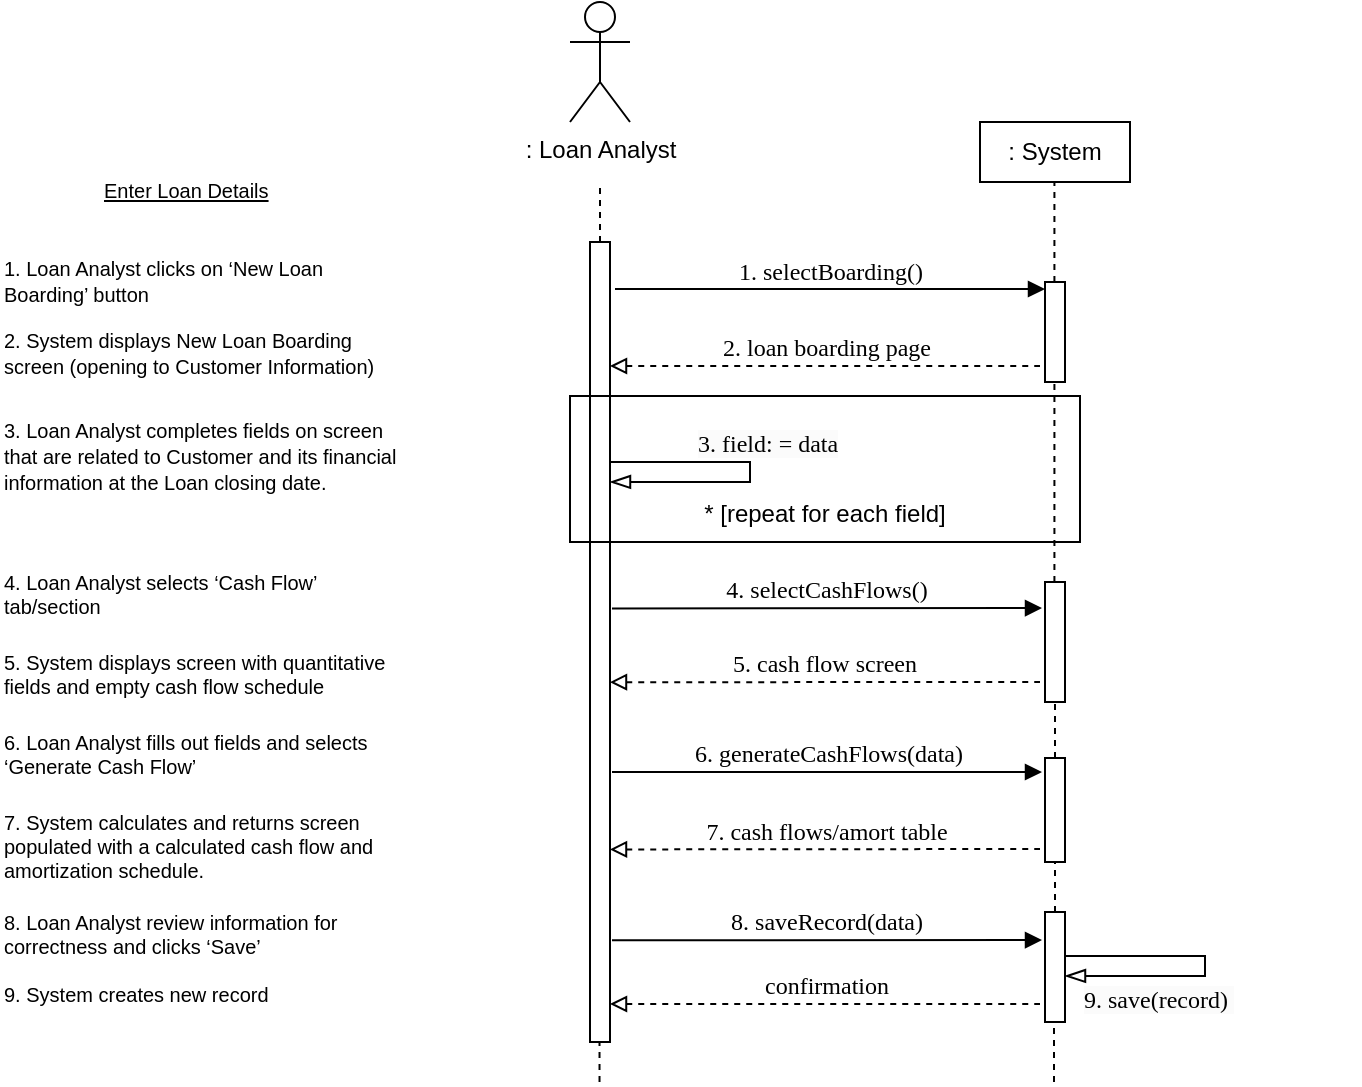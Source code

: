 <mxfile version="26.0.16" pages="5">
  <diagram name="Enter Loan Details" id="13e1069c-82ec-6db2-03f1-153e76fe0fe0">
    <mxGraphModel dx="1728" dy="1037" grid="1" gridSize="10" guides="1" tooltips="1" connect="1" arrows="1" fold="1" page="1" pageScale="1" pageWidth="1100" pageHeight="850" background="none" math="0" shadow="0">
      <root>
        <mxCell id="0" />
        <mxCell id="1" parent="0" />
        <mxCell id="-IdLdtvKttd9p9J5_mVC-1" value=": Loan Analyst" style="shape=umlActor;verticalLabelPosition=bottom;verticalAlign=top;html=1;outlineConnect=0;" parent="1" vertex="1">
          <mxGeometry x="485" y="50" width="30" height="60" as="geometry" />
        </mxCell>
        <mxCell id="-IdLdtvKttd9p9J5_mVC-4" value="" style="endArrow=none;dashed=1;html=1;rounded=0;" parent="1" edge="1">
          <mxGeometry width="50" height="50" relative="1" as="geometry">
            <mxPoint x="500" y="260" as="sourcePoint" />
            <mxPoint x="500" y="140" as="targetPoint" />
          </mxGeometry>
        </mxCell>
        <mxCell id="-IdLdtvKttd9p9J5_mVC-5" value=": System" style="rounded=0;whiteSpace=wrap;html=1;" parent="1" vertex="1">
          <mxGeometry x="690" y="110" width="75" height="30" as="geometry" />
        </mxCell>
        <mxCell id="-IdLdtvKttd9p9J5_mVC-6" value="" style="endArrow=none;dashed=1;html=1;rounded=0;" parent="1" source="-IdLdtvKttd9p9J5_mVC-25" edge="1">
          <mxGeometry width="50" height="50" relative="1" as="geometry">
            <mxPoint x="727.21" y="610" as="sourcePoint" />
            <mxPoint x="727.21" y="140" as="targetPoint" />
          </mxGeometry>
        </mxCell>
        <mxCell id="-IdLdtvKttd9p9J5_mVC-7" value="&lt;span style=&quot;line-height: 107%;&quot;&gt;&lt;font style=&quot;font-size: 10px;&quot;&gt;1. Loan Analyst clicks on ‘New Loan Boarding’ button&lt;/font&gt;&lt;/span&gt;" style="text;whiteSpace=wrap;html=1;fontFamily=Helvetica;fontSize=11;" parent="1" vertex="1">
          <mxGeometry x="200" y="170" width="200" height="40" as="geometry" />
        </mxCell>
        <mxCell id="-IdLdtvKttd9p9J5_mVC-8" value="&lt;p class=&quot;MsoNormal&quot;&gt;&lt;span style=&quot;background-color: transparent; color: light-dark(rgb(0, 0, 0), rgb(255, 255, 255));&quot;&gt;&lt;font style=&quot;font-size: 10px;&quot;&gt;2. System displays New Loan Boarding screen (opening to Customer Information)&lt;/font&gt;&lt;/span&gt;&lt;br&gt;&lt;/p&gt;" style="text;whiteSpace=wrap;html=1;fontFamily=Helvetica;fontSize=11;" parent="1" vertex="1">
          <mxGeometry x="200" y="195" width="200" height="50" as="geometry" />
        </mxCell>
        <mxCell id="-IdLdtvKttd9p9J5_mVC-9" value="&lt;p class=&quot;MsoNormal&quot;&gt;&lt;font style=&quot;font-size: 10px;&quot;&gt;3. Loan Analyst completes fields on screen that are related to Customer and its financial information at the Loan closing date.&lt;/font&gt;&lt;/p&gt;" style="text;whiteSpace=wrap;html=1;fontFamily=Helvetica;fontSize=11;" parent="1" vertex="1">
          <mxGeometry x="200" y="240" width="200" height="50" as="geometry" />
        </mxCell>
        <mxCell id="-IdLdtvKttd9p9J5_mVC-10" value="&lt;p class=&quot;MsoNormal&quot;&gt;&lt;span style=&quot;line-height: 107%;&quot;&gt;4. Loan Analyst selects ‘Cash Flow’ tab/section&amp;nbsp;&lt;/span&gt;&lt;br&gt;&lt;/p&gt;" style="text;whiteSpace=wrap;html=1;fontSize=10;fontFamily=Helvetica;" parent="1" vertex="1">
          <mxGeometry x="200" y="318" width="200" height="50" as="geometry" />
        </mxCell>
        <mxCell id="-IdLdtvKttd9p9J5_mVC-11" value="&lt;p class=&quot;MsoNormal&quot;&gt;5. System displays screen with quantitative fields and empty cash flow schedule&lt;/p&gt;" style="text;whiteSpace=wrap;html=1;fontSize=10;fontFamily=Helvetica;" parent="1" vertex="1">
          <mxGeometry x="200" y="358" width="200" height="50" as="geometry" />
        </mxCell>
        <mxCell id="-IdLdtvKttd9p9J5_mVC-12" value="&lt;p class=&quot;MsoNormal&quot;&gt;&lt;span style=&quot;line-height: 107%;&quot;&gt;6. Loan Analyst fills out fields and selects ‘Generate Cash Flow’&lt;/span&gt;&lt;br&gt;&lt;/p&gt;" style="text;whiteSpace=wrap;html=1;fontSize=10;fontFamily=Helvetica;" parent="1" vertex="1">
          <mxGeometry x="200" y="398" width="200" height="50" as="geometry" />
        </mxCell>
        <mxCell id="-IdLdtvKttd9p9J5_mVC-13" value="&lt;p class=&quot;MsoNormal&quot;&gt;&lt;span style=&quot;line-height: 107%;&quot;&gt;7. System calculates and returns screen populated with a calculated cash flow and&lt;br&gt;amortization schedule.&lt;/span&gt;&lt;br&gt;&lt;/p&gt;" style="text;whiteSpace=wrap;html=1;fontSize=10;fontFamily=Helvetica;" parent="1" vertex="1">
          <mxGeometry x="200" y="438" width="200" height="50" as="geometry" />
        </mxCell>
        <mxCell id="-IdLdtvKttd9p9J5_mVC-15" value="&lt;p class=&quot;MsoNormal&quot;&gt;&lt;span style=&quot;background-color: transparent; color: light-dark(rgb(0, 0, 0), rgb(255, 255, 255));&quot;&gt;8. Loan Analyst review information for correctness and&amp;nbsp;clicks ‘Save’&lt;/span&gt;&lt;br&gt;&lt;/p&gt;&lt;p class=&quot;MsoNormal&quot;&gt;&lt;/p&gt;" style="text;whiteSpace=wrap;html=1;fontSize=10;fontFamily=Helvetica;" parent="1" vertex="1">
          <mxGeometry x="200" y="488" width="200" height="50" as="geometry" />
        </mxCell>
        <mxCell id="-IdLdtvKttd9p9J5_mVC-17" value="" style="html=1;points=[];perimeter=orthogonalPerimeter;rounded=0;shadow=0;comic=0;labelBackgroundColor=none;strokeWidth=1;fontFamily=Verdana;fontSize=12;align=center;" parent="1" vertex="1">
          <mxGeometry x="722.5" y="190" width="10" height="50" as="geometry" />
        </mxCell>
        <mxCell id="-IdLdtvKttd9p9J5_mVC-18" value="4. selectCashFlows()" style="html=1;verticalAlign=bottom;endArrow=block;labelBackgroundColor=none;fontFamily=Verdana;fontSize=12;edgeStyle=elbowEdgeStyle;elbow=vertical;" parent="1" edge="1">
          <mxGeometry relative="1" as="geometry">
            <mxPoint x="506" y="353.22" as="sourcePoint" />
            <mxPoint x="721" y="353.22" as="targetPoint" />
          </mxGeometry>
        </mxCell>
        <mxCell id="-IdLdtvKttd9p9J5_mVC-21" value="2. loan boarding page" style="html=1;verticalAlign=bottom;endArrow=none;labelBackgroundColor=none;fontFamily=Verdana;fontSize=12;edgeStyle=elbowEdgeStyle;elbow=vertical;startArrow=block;startFill=0;dashed=1;" parent="1" edge="1">
          <mxGeometry relative="1" as="geometry">
            <mxPoint x="505" y="232" as="sourcePoint" />
            <mxPoint x="720" y="232" as="targetPoint" />
          </mxGeometry>
        </mxCell>
        <mxCell id="-IdLdtvKttd9p9J5_mVC-23" value="" style="endArrow=none;dashed=1;html=1;rounded=0;" parent="1" edge="1">
          <mxGeometry width="50" height="50" relative="1" as="geometry">
            <mxPoint x="499.76" y="590" as="sourcePoint" />
            <mxPoint x="499.76" y="390" as="targetPoint" />
          </mxGeometry>
        </mxCell>
        <mxCell id="-IdLdtvKttd9p9J5_mVC-24" value="1. selectBoarding()" style="html=1;verticalAlign=bottom;endArrow=block;labelBackgroundColor=none;fontFamily=Verdana;fontSize=12;edgeStyle=elbowEdgeStyle;elbow=vertical;" parent="1" edge="1">
          <mxGeometry relative="1" as="geometry">
            <mxPoint x="507.5" y="193.56" as="sourcePoint" />
            <mxPoint x="722.5" y="193.56" as="targetPoint" />
          </mxGeometry>
        </mxCell>
        <mxCell id="-IdLdtvKttd9p9J5_mVC-26" value="" style="endArrow=none;dashed=1;html=1;rounded=0;" parent="1" source="-IdLdtvKttd9p9J5_mVC-29" target="-IdLdtvKttd9p9J5_mVC-25" edge="1">
          <mxGeometry width="50" height="50" relative="1" as="geometry">
            <mxPoint x="727.21" y="610" as="sourcePoint" />
            <mxPoint x="727.21" y="140" as="targetPoint" />
          </mxGeometry>
        </mxCell>
        <mxCell id="-IdLdtvKttd9p9J5_mVC-25" value="" style="html=1;points=[];perimeter=orthogonalPerimeter;rounded=0;shadow=0;comic=0;labelBackgroundColor=none;strokeWidth=1;fontFamily=Verdana;fontSize=12;align=center;" parent="1" vertex="1">
          <mxGeometry x="722.5" y="340" width="10" height="60" as="geometry" />
        </mxCell>
        <mxCell id="-IdLdtvKttd9p9J5_mVC-27" value="5. cash flow screen" style="html=1;verticalAlign=bottom;endArrow=none;labelBackgroundColor=none;fontFamily=Verdana;fontSize=12;edgeStyle=elbowEdgeStyle;elbow=vertical;startArrow=block;startFill=0;dashed=1;" parent="1" edge="1">
          <mxGeometry x="-0.001" relative="1" as="geometry">
            <mxPoint x="505" y="390.11" as="sourcePoint" />
            <mxPoint x="720" y="390.11" as="targetPoint" />
            <mxPoint as="offset" />
          </mxGeometry>
        </mxCell>
        <mxCell id="-IdLdtvKttd9p9J5_mVC-30" value="" style="endArrow=none;dashed=1;html=1;rounded=0;" parent="1" source="-IdLdtvKttd9p9J5_mVC-36" target="-IdLdtvKttd9p9J5_mVC-29" edge="1">
          <mxGeometry width="50" height="50" relative="1" as="geometry">
            <mxPoint x="727.21" y="610" as="sourcePoint" />
            <mxPoint x="727" y="320" as="targetPoint" />
          </mxGeometry>
        </mxCell>
        <mxCell id="-IdLdtvKttd9p9J5_mVC-29" value="" style="html=1;points=[];perimeter=orthogonalPerimeter;rounded=0;shadow=0;comic=0;labelBackgroundColor=none;strokeWidth=1;fontFamily=Verdana;fontSize=12;align=center;" parent="1" vertex="1">
          <mxGeometry x="722.5" y="428" width="10" height="52" as="geometry" />
        </mxCell>
        <mxCell id="-IdLdtvKttd9p9J5_mVC-31" value="6. generateCashFlows(data)" style="html=1;verticalAlign=bottom;endArrow=block;labelBackgroundColor=none;fontFamily=Verdana;fontSize=12;edgeStyle=elbowEdgeStyle;elbow=vertical;" parent="1" edge="1">
          <mxGeometry x="0.0" relative="1" as="geometry">
            <mxPoint x="506" y="435" as="sourcePoint" />
            <mxPoint x="721" y="435" as="targetPoint" />
            <mxPoint as="offset" />
          </mxGeometry>
        </mxCell>
        <mxCell id="-IdLdtvKttd9p9J5_mVC-33" value="7. cash flows/amort table" style="html=1;verticalAlign=bottom;endArrow=none;labelBackgroundColor=none;fontFamily=Verdana;fontSize=12;edgeStyle=elbowEdgeStyle;elbow=vertical;startArrow=block;startFill=0;dashed=1;" parent="1" edge="1">
          <mxGeometry x="0.001" relative="1" as="geometry">
            <mxPoint x="505" y="473.72" as="sourcePoint" />
            <mxPoint x="720" y="473.72" as="targetPoint" />
            <mxPoint as="offset" />
          </mxGeometry>
        </mxCell>
        <mxCell id="-IdLdtvKttd9p9J5_mVC-35" value="8. saveRecord(data)" style="html=1;verticalAlign=bottom;endArrow=block;labelBackgroundColor=none;fontFamily=Verdana;fontSize=12;edgeStyle=elbowEdgeStyle;elbow=vertical;" parent="1" edge="1">
          <mxGeometry x="-0.001" relative="1" as="geometry">
            <mxPoint x="506" y="519.11" as="sourcePoint" />
            <mxPoint x="721" y="519.11" as="targetPoint" />
            <mxPoint as="offset" />
          </mxGeometry>
        </mxCell>
        <mxCell id="-IdLdtvKttd9p9J5_mVC-37" value="" style="endArrow=none;dashed=1;html=1;rounded=0;" parent="1" target="-IdLdtvKttd9p9J5_mVC-36" edge="1">
          <mxGeometry width="50" height="50" relative="1" as="geometry">
            <mxPoint x="727" y="590" as="sourcePoint" />
            <mxPoint x="727" y="398" as="targetPoint" />
          </mxGeometry>
        </mxCell>
        <mxCell id="-IdLdtvKttd9p9J5_mVC-36" value="" style="html=1;points=[];perimeter=orthogonalPerimeter;rounded=0;shadow=0;comic=0;labelBackgroundColor=none;strokeWidth=1;fontFamily=Verdana;fontSize=12;align=center;" parent="1" vertex="1">
          <mxGeometry x="722.5" y="505" width="10" height="55" as="geometry" />
        </mxCell>
        <mxCell id="-IdLdtvKttd9p9J5_mVC-38" value="confirmation" style="html=1;verticalAlign=bottom;endArrow=none;labelBackgroundColor=none;fontFamily=Verdana;fontSize=12;edgeStyle=elbowEdgeStyle;elbow=vertical;startArrow=block;startFill=0;dashed=1;" parent="1" edge="1">
          <mxGeometry relative="1" as="geometry">
            <mxPoint x="505" y="551" as="sourcePoint" />
            <mxPoint x="720" y="551" as="targetPoint" />
          </mxGeometry>
        </mxCell>
        <mxCell id="dlenStvr8IAHzVX3Lhku-1" value="&lt;span style=&quot;line-height: 107%;&quot;&gt;&lt;font style=&quot;font-size: 10px;&quot;&gt;&lt;u&gt;Enter Loan Details&lt;/u&gt;&lt;/font&gt;&lt;/span&gt;" style="text;whiteSpace=wrap;html=1;" parent="1" vertex="1">
          <mxGeometry x="250" y="130" width="90" height="50" as="geometry" />
        </mxCell>
        <mxCell id="GbV2dsk8WoiF9G3ck37_-1" value="&lt;p class=&quot;MsoNormal&quot;&gt;&lt;span style=&quot;line-height: 107%;&quot;&gt;9. System creates new record&lt;/span&gt;&lt;br&gt;&lt;/p&gt;" style="text;whiteSpace=wrap;html=1;fontSize=10;fontFamily=Helvetica;" vertex="1" parent="1">
          <mxGeometry x="200" y="524" width="200" height="50" as="geometry" />
        </mxCell>
        <mxCell id="-IdLdtvKttd9p9J5_mVC-16" value="" style="html=1;points=[];perimeter=orthogonalPerimeter;rounded=0;shadow=0;comic=0;labelBackgroundColor=none;strokeWidth=1;fontFamily=Verdana;fontSize=12;align=center;" parent="1" vertex="1">
          <mxGeometry x="495" y="170" width="10" height="400" as="geometry" />
        </mxCell>
        <mxCell id="cEpVfGDkALgS586w6w0Q-1" value="" style="edgeStyle=segmentEdgeStyle;endArrow=blockThin;html=1;curved=0;rounded=0;endSize=8;startSize=8;sourcePerimeterSpacing=0;targetPerimeterSpacing=0;endFill=0;" edge="1" parent="1">
          <mxGeometry width="100" relative="1" as="geometry">
            <mxPoint x="505" y="279.97" as="sourcePoint" />
            <mxPoint x="505" y="289.97" as="targetPoint" />
            <Array as="points">
              <mxPoint x="575" y="279.97" />
            </Array>
          </mxGeometry>
        </mxCell>
        <mxCell id="FK7ybERngmzY3qOZmeOW-1" value="&lt;span style=&quot;color: rgb(0, 0, 0); font-family: Verdana; font-size: 12px; font-style: normal; font-variant-ligatures: normal; font-variant-caps: normal; font-weight: 400; letter-spacing: normal; orphans: 2; text-align: center; text-indent: 0px; text-transform: none; widows: 2; word-spacing: 0px; -webkit-text-stroke-width: 0px; white-space: nowrap; background-color: rgb(251, 251, 251); text-decoration-thickness: initial; text-decoration-style: initial; text-decoration-color: initial; float: none; display: inline !important;&quot;&gt;3. field: = data&lt;/span&gt;" style="text;whiteSpace=wrap;html=1;" vertex="1" parent="1">
          <mxGeometry x="547" y="257" width="140" height="40" as="geometry" />
        </mxCell>
        <mxCell id="cD-d1-b6QcmYdo7UgJqN-2" value="&lt;div&gt;&lt;br&gt;&lt;/div&gt;&lt;div&gt;&lt;br&gt;&lt;/div&gt;&lt;div&gt;&lt;br&gt;&lt;/div&gt;&lt;div&gt;&lt;span style=&quot;background-color: transparent; color: light-dark(rgb(0, 0, 0), rgb(255, 255, 255));&quot;&gt;* [repeat for each field]&lt;/span&gt;&lt;br&gt;&lt;/div&gt;" style="rounded=0;whiteSpace=wrap;html=1;fillColor=none;" vertex="1" parent="1">
          <mxGeometry x="485" y="247" width="255" height="73" as="geometry" />
        </mxCell>
        <mxCell id="5TxuFAp8cEYWSb9tsE2M-1" value="" style="edgeStyle=segmentEdgeStyle;endArrow=blockThin;html=1;curved=0;rounded=0;endSize=8;startSize=8;sourcePerimeterSpacing=0;targetPerimeterSpacing=0;endFill=0;" edge="1" parent="1">
          <mxGeometry width="100" relative="1" as="geometry">
            <mxPoint x="732.5" y="526.99" as="sourcePoint" />
            <mxPoint x="732.5" y="536.99" as="targetPoint" />
            <Array as="points">
              <mxPoint x="802.5" y="526.99" />
            </Array>
          </mxGeometry>
        </mxCell>
        <mxCell id="Iz8pAmOhZda-1PEe_4K9-1" value="&lt;span style=&quot;color: rgb(0, 0, 0); font-family: Verdana; font-size: 12px; font-style: normal; font-variant-ligatures: normal; font-variant-caps: normal; font-weight: 400; letter-spacing: normal; orphans: 2; text-align: center; text-indent: 0px; text-transform: none; widows: 2; word-spacing: 0px; -webkit-text-stroke-width: 0px; white-space: nowrap; background-color: rgb(251, 251, 251); text-decoration-thickness: initial; text-decoration-style: initial; text-decoration-color: initial; float: none; display: inline !important;&quot;&gt;9. save(record)&amp;nbsp;&lt;/span&gt;" style="text;whiteSpace=wrap;html=1;" vertex="1" parent="1">
          <mxGeometry x="740" y="535" width="140" height="40" as="geometry" />
        </mxCell>
      </root>
    </mxGraphModel>
  </diagram>
  <diagram name="Perform Accting Proc" id="2c7nO8IPkMFTDCXS5Own">
    <mxGraphModel dx="1430" dy="858" grid="1" gridSize="10" guides="1" tooltips="1" connect="1" arrows="1" fold="1" page="1" pageScale="1" pageWidth="1100" pageHeight="850" background="none" math="0" shadow="0">
      <root>
        <mxCell id="5JPZca9U2NTzR0_INSel-0" />
        <mxCell id="5JPZca9U2NTzR0_INSel-1" parent="5JPZca9U2NTzR0_INSel-0" />
        <mxCell id="5JPZca9U2NTzR0_INSel-2" value=": Loan Accountant" style="shape=umlActor;verticalLabelPosition=bottom;verticalAlign=top;html=1;outlineConnect=0;" parent="5JPZca9U2NTzR0_INSel-1" vertex="1">
          <mxGeometry x="485" y="50" width="30" height="60" as="geometry" />
        </mxCell>
        <mxCell id="5JPZca9U2NTzR0_INSel-3" value="" style="endArrow=none;dashed=1;html=1;rounded=0;" parent="5JPZca9U2NTzR0_INSel-1" edge="1">
          <mxGeometry width="50" height="50" relative="1" as="geometry">
            <mxPoint x="500" y="830" as="sourcePoint" />
            <mxPoint x="500" y="140" as="targetPoint" />
          </mxGeometry>
        </mxCell>
        <mxCell id="5JPZca9U2NTzR0_INSel-4" value=": System" style="rounded=0;whiteSpace=wrap;html=1;" parent="5JPZca9U2NTzR0_INSel-1" vertex="1">
          <mxGeometry x="690" y="110" width="75" height="30" as="geometry" />
        </mxCell>
        <mxCell id="5JPZca9U2NTzR0_INSel-6" value="&lt;font style=&quot;font-size: 10px;&quot;&gt;&lt;span style=&quot;line-height: 107%;&quot;&gt;&lt;font style=&quot;&quot;&gt;1.&amp;nbsp;&lt;/font&gt;&lt;/span&gt;Loan&amp;nbsp;Accountant selects Reporting tab from Accounting Menu screen&lt;/font&gt;" style="text;whiteSpace=wrap;html=1;" parent="5JPZca9U2NTzR0_INSel-1" vertex="1">
          <mxGeometry x="252" y="164" width="200" height="40" as="geometry" />
        </mxCell>
        <mxCell id="5JPZca9U2NTzR0_INSel-7" value="&lt;p class=&quot;MsoNormal&quot;&gt;&lt;font style=&quot;font-size: 10px;&quot;&gt;3.&amp;nbsp;&lt;/font&gt;&lt;span style=&quot;font-size: 10px; background-color: transparent; color: light-dark(rgb(0, 0, 0), rgb(255, 255, 255));&quot;&gt;Loan&amp;nbsp;Accountant fills out relevant fields and selects ‘Generate Report’ button&lt;/span&gt;&lt;/p&gt;" style="text;whiteSpace=wrap;html=1;" parent="5JPZca9U2NTzR0_INSel-1" vertex="1">
          <mxGeometry x="252" y="267" width="200" height="50" as="geometry" />
        </mxCell>
        <mxCell id="5JPZca9U2NTzR0_INSel-8" value="&lt;p class=&quot;MsoNormal&quot;&gt;&lt;font face=&quot;Helvetica&quot; style=&quot;font-size: 10px;&quot;&gt;4. System processes reporting data.&lt;/font&gt;&lt;/p&gt;" style="text;whiteSpace=wrap;html=1;" parent="5JPZca9U2NTzR0_INSel-1" vertex="1">
          <mxGeometry x="252" y="355" width="200" height="50" as="geometry" />
        </mxCell>
        <mxCell id="5JPZca9U2NTzR0_INSel-10" value="&lt;p class=&quot;MsoNormal&quot;&gt;&lt;font style=&quot;font-size: 10px;&quot;&gt;6.&amp;nbsp;&lt;span style=&quot;font-family: Aptos, sans-serif; background-color: transparent; color: light-dark(rgb(0, 0, 0), rgb(255, 255, 255));&quot;&gt;Loan Accountant selects Close Out Period tab&lt;/span&gt;&lt;/font&gt;&lt;br&gt;&lt;/p&gt;" style="text;whiteSpace=wrap;html=1;" parent="5JPZca9U2NTzR0_INSel-1" vertex="1">
          <mxGeometry x="252" y="503.5" width="200" height="50" as="geometry" />
        </mxCell>
        <mxCell id="5JPZca9U2NTzR0_INSel-11" value="&lt;p class=&quot;MsoNormal&quot;&gt;&lt;span style=&quot;font-size: 10px;&quot;&gt;8. Loan Accountant fills out any relevant fields and selects ‘Close Period and&lt;/span&gt;&lt;br style=&quot;font-size: 10px;&quot;&gt;&lt;span style=&quot;font-size: 10px;&quot;&gt;Transmit Data’&lt;/span&gt;&lt;br&gt;&lt;/p&gt;" style="text;whiteSpace=wrap;html=1;" parent="5JPZca9U2NTzR0_INSel-1" vertex="1">
          <mxGeometry x="252" y="577" width="200" height="50" as="geometry" />
        </mxCell>
        <mxCell id="5JPZca9U2NTzR0_INSel-14" value="" style="html=1;points=[];perimeter=orthogonalPerimeter;rounded=0;shadow=0;comic=0;labelBackgroundColor=none;strokeWidth=1;fontFamily=Verdana;fontSize=12;align=center;" parent="5JPZca9U2NTzR0_INSel-1" vertex="1">
          <mxGeometry x="495" y="170" width="10" height="620" as="geometry" />
        </mxCell>
        <mxCell id="5JPZca9U2NTzR0_INSel-17" value="2. reporting page" style="html=1;verticalAlign=bottom;endArrow=none;labelBackgroundColor=none;fontFamily=Verdana;fontSize=12;edgeStyle=elbowEdgeStyle;elbow=vertical;startArrow=block;startFill=0;dashed=1;" parent="5JPZca9U2NTzR0_INSel-1" edge="1">
          <mxGeometry relative="1" as="geometry">
            <mxPoint x="505" y="228" as="sourcePoint" />
            <mxPoint x="720" y="228" as="targetPoint" />
          </mxGeometry>
        </mxCell>
        <mxCell id="5JPZca9U2NTzR0_INSel-20" value="1. selectReporting()" style="html=1;verticalAlign=bottom;endArrow=block;labelBackgroundColor=none;fontFamily=Verdana;fontSize=12;edgeStyle=elbowEdgeStyle;elbow=vertical;" parent="5JPZca9U2NTzR0_INSel-1" edge="1">
          <mxGeometry x="0.002" relative="1" as="geometry">
            <mxPoint x="507.5" y="193.56" as="sourcePoint" />
            <mxPoint x="722.5" y="193.56" as="targetPoint" />
            <mxPoint as="offset" />
          </mxGeometry>
        </mxCell>
        <mxCell id="5JPZca9U2NTzR0_INSel-21" value="" style="endArrow=none;dashed=1;html=1;rounded=0;entryX=0.5;entryY=1;entryDx=0;entryDy=0;" parent="5JPZca9U2NTzR0_INSel-1" source="Uo1ef-TGlxqk5wlXt-ML-0" target="5JPZca9U2NTzR0_INSel-4" edge="1">
          <mxGeometry width="50" height="50" relative="1" as="geometry">
            <mxPoint x="728" y="600" as="sourcePoint" />
            <mxPoint x="727.5" y="314" as="targetPoint" />
          </mxGeometry>
        </mxCell>
        <mxCell id="5JPZca9U2NTzR0_INSel-34" value="&lt;span style=&quot;font-size: 10px;&quot;&gt;&lt;u&gt;Perform Accounting Procedures&lt;/u&gt;&lt;/span&gt;" style="text;whiteSpace=wrap;html=1;" parent="5JPZca9U2NTzR0_INSel-1" vertex="1">
          <mxGeometry x="276" y="130" width="152" height="50" as="geometry" />
        </mxCell>
        <mxCell id="oTMTQZ5yp_KqoIphtgK2-1" value="&lt;p class=&quot;MsoNormal&quot;&gt;&lt;font style=&quot;forced-color-adjust: none; color: rgb(0, 0, 0); font-family: Helvetica; font-style: normal; font-variant-ligatures: normal; font-variant-caps: normal; font-weight: 400; letter-spacing: normal; orphans: 2; text-align: left; text-indent: 0px; text-transform: none; widows: 2; word-spacing: 0px; -webkit-text-stroke-width: 0px; white-space: normal; background-color: rgb(251, 251, 251); text-decoration-thickness: initial; text-decoration-style: initial; text-decoration-color: initial; font-size: 10px;&quot; face=&quot;Helvetica&quot;&gt;&lt;/font&gt;&lt;/p&gt;&lt;p style=&quot;forced-color-adjust: none; color: rgb(0, 0, 0); font-family: Helvetica; font-size: 12px; font-style: normal; font-variant-ligatures: normal; font-variant-caps: normal; font-weight: 400; letter-spacing: normal; orphans: 2; text-align: left; text-indent: 0px; text-transform: none; widows: 2; word-spacing: 0px; -webkit-text-stroke-width: 0px; white-space: normal; background-color: rgb(251, 251, 251); text-decoration-thickness: initial; text-decoration-style: initial; text-decoration-color: initial; margin-bottom: 0in; line-height: normal;&quot; class=&quot;MsoNormal&quot;&gt;&lt;font style=&quot;forced-color-adjust: none; font-size: 10px;&quot; face=&quot;Helvetica&quot;&gt;2. System&amp;nbsp;displays screen showing Reporting tab, including multiple reports and input fields&lt;/font&gt;&lt;/p&gt;" style="text;whiteSpace=wrap;html=1;" parent="5JPZca9U2NTzR0_INSel-1" vertex="1">
          <mxGeometry x="252" y="191" width="200" height="50" as="geometry" />
        </mxCell>
        <mxCell id="YbbsuUX8iwRiFIzLBWW9-3" value="&lt;span style=&quot;color: rgb(0, 0, 0); font-family: Verdana; font-size: 12px; font-style: normal; font-variant-ligatures: normal; font-variant-caps: normal; font-weight: 400; letter-spacing: normal; orphans: 2; text-align: center; text-indent: 0px; text-transform: none; widows: 2; word-spacing: 0px; -webkit-text-stroke-width: 0px; white-space: nowrap; background-color: rgb(251, 251, 251); text-decoration-thickness: initial; text-decoration-style: initial; text-decoration-color: initial; float: none; display: inline !important;&quot;&gt;3. reportingField: = selection&lt;/span&gt;" style="text;whiteSpace=wrap;html=1;" parent="5JPZca9U2NTzR0_INSel-1" vertex="1">
          <mxGeometry x="540" y="267" width="140" height="40" as="geometry" />
        </mxCell>
        <mxCell id="5JPZca9U2NTzR0_INSel-15" value="" style="html=1;points=[];perimeter=orthogonalPerimeter;rounded=0;shadow=0;comic=0;labelBackgroundColor=none;strokeWidth=1;fontFamily=Verdana;fontSize=12;align=center;" parent="5JPZca9U2NTzR0_INSel-1" vertex="1">
          <mxGeometry x="722.5" y="190" width="10" height="40" as="geometry" />
        </mxCell>
        <mxCell id="YbbsuUX8iwRiFIzLBWW9-10" value=": Reporting System" style="rounded=0;whiteSpace=wrap;html=1;" parent="5JPZca9U2NTzR0_INSel-1" vertex="1">
          <mxGeometry x="920" y="110" width="70" height="30" as="geometry" />
        </mxCell>
        <mxCell id="YbbsuUX8iwRiFIzLBWW9-11" value="" style="endArrow=none;dashed=1;html=1;rounded=0;entryX=0.5;entryY=1;entryDx=0;entryDy=0;" parent="5JPZca9U2NTzR0_INSel-1" target="YbbsuUX8iwRiFIzLBWW9-10" edge="1">
          <mxGeometry width="50" height="50" relative="1" as="geometry">
            <mxPoint x="955" y="830" as="sourcePoint" />
            <mxPoint x="953.5" y="313" as="targetPoint" />
          </mxGeometry>
        </mxCell>
        <mxCell id="YbbsuUX8iwRiFIzLBWW9-13" value="" style="html=1;points=[];perimeter=orthogonalPerimeter;rounded=0;shadow=0;comic=0;labelBackgroundColor=none;strokeWidth=1;fontFamily=Verdana;fontSize=12;align=center;" parent="5JPZca9U2NTzR0_INSel-1" vertex="1">
          <mxGeometry x="950" y="396" width="10" height="61" as="geometry" />
        </mxCell>
        <mxCell id="YbbsuUX8iwRiFIzLBWW9-21" value="&lt;p class=&quot;MsoNormal&quot;&gt;&lt;font style=&quot;forced-color-adjust: none; color: rgb(0, 0, 0); font-family: Helvetica; font-style: normal; font-variant-ligatures: normal; font-variant-caps: normal; font-weight: 400; letter-spacing: normal; orphans: 2; text-align: left; text-indent: 0px; text-transform: none; widows: 2; word-spacing: 0px; -webkit-text-stroke-width: 0px; white-space: normal; background-color: rgb(251, 251, 251); text-decoration-thickness: initial; text-decoration-style: initial; text-decoration-color: initial; font-size: 10px;&quot;&gt;&lt;/font&gt;&lt;/p&gt;&lt;p style=&quot;forced-color-adjust: none; color: rgb(0, 0, 0); font-family: Helvetica; font-size: 12px; font-style: normal; font-variant-ligatures: normal; font-variant-caps: normal; font-weight: 400; letter-spacing: normal; orphans: 2; text-align: left; text-indent: 0px; text-transform: none; widows: 2; word-spacing: 0px; -webkit-text-stroke-width: 0px; white-space: normal; background-color: rgb(251, 251, 251); text-decoration-thickness: initial; text-decoration-style: initial; text-decoration-color: initial; margin-bottom: 0in; line-height: normal;&quot; class=&quot;MsoNormal&quot;&gt;&lt;font style=&quot;forced-color-adjust: none; font-size: 10px;&quot; face=&quot;Helvetica&quot;&gt;9. System locks period&#39;s accounting data and transmits&amp;nbsp;to external Corporate Accounting System&lt;/font&gt;&lt;/p&gt;" style="text;whiteSpace=wrap;html=1;" parent="5JPZca9U2NTzR0_INSel-1" vertex="1">
          <mxGeometry x="252" y="639" width="200" height="50" as="geometry" />
        </mxCell>
        <mxCell id="tHFkriaawT3VQW_BLLCq-0" value="&lt;div&gt;&lt;br&gt;&lt;/div&gt;&lt;div&gt;&lt;br&gt;&lt;/div&gt;&lt;div&gt;&lt;span style=&quot;background-color: transparent; color: light-dark(rgb(0, 0, 0), rgb(255, 255, 255));&quot;&gt;* [repeat for each field]&lt;/span&gt;&lt;br&gt;&lt;/div&gt;" style="rounded=0;whiteSpace=wrap;html=1;fillColor=none;" parent="5JPZca9U2NTzR0_INSel-1" vertex="1">
          <mxGeometry x="485" y="270.5" width="255" height="43" as="geometry" />
        </mxCell>
        <mxCell id="Uo1ef-TGlxqk5wlXt-ML-1" value="" style="endArrow=none;dashed=1;html=1;rounded=0;entryX=0.5;entryY=1;entryDx=0;entryDy=0;" parent="5JPZca9U2NTzR0_INSel-1" target="Uo1ef-TGlxqk5wlXt-ML-0" edge="1">
          <mxGeometry width="50" height="50" relative="1" as="geometry">
            <mxPoint x="727" y="830" as="sourcePoint" />
            <mxPoint x="728" y="140" as="targetPoint" />
          </mxGeometry>
        </mxCell>
        <mxCell id="Uo1ef-TGlxqk5wlXt-ML-0" value="" style="html=1;points=[];perimeter=orthogonalPerimeter;rounded=0;shadow=0;comic=0;labelBackgroundColor=none;strokeWidth=1;fontFamily=Verdana;fontSize=12;align=center;" parent="5JPZca9U2NTzR0_INSel-1" vertex="1">
          <mxGeometry x="722.5" y="337.5" width="10" height="134.5" as="geometry" />
        </mxCell>
        <mxCell id="Uo1ef-TGlxqk5wlXt-ML-2" value="generateReport(List&amp;lt;selections&amp;gt;)" style="html=1;verticalAlign=bottom;endArrow=block;labelBackgroundColor=none;fontFamily=Verdana;fontSize=12;edgeStyle=elbowEdgeStyle;elbow=vertical;" parent="5JPZca9U2NTzR0_INSel-1" edge="1">
          <mxGeometry x="0.002" relative="1" as="geometry">
            <mxPoint x="505" y="346.18" as="sourcePoint" />
            <mxPoint x="720" y="346.18" as="targetPoint" />
            <mxPoint as="offset" />
          </mxGeometry>
        </mxCell>
        <mxCell id="Uo1ef-TGlxqk5wlXt-ML-3" value="report" style="html=1;verticalAlign=bottom;endArrow=none;labelBackgroundColor=none;fontFamily=Verdana;fontSize=12;edgeStyle=elbowEdgeStyle;elbow=vertical;startArrow=block;startFill=0;dashed=1;exitX=1.119;exitY=0.789;exitDx=0;exitDy=0;exitPerimeter=0;entryX=-0.2;entryY=0.689;entryDx=0;entryDy=0;entryPerimeter=0;" parent="5JPZca9U2NTzR0_INSel-1" edge="1">
          <mxGeometry x="-0.009" relative="1" as="geometry">
            <mxPoint x="733.69" y="445.62" as="sourcePoint" />
            <mxPoint x="948" y="446.029" as="targetPoint" />
            <mxPoint as="offset" />
          </mxGeometry>
        </mxCell>
        <mxCell id="5Wt7VY69U8Uh6CLfERKe-0" value=": Corp Acct System" style="rounded=0;whiteSpace=wrap;html=1;" parent="5JPZca9U2NTzR0_INSel-1" vertex="1">
          <mxGeometry x="1140" y="110" width="70" height="30" as="geometry" />
        </mxCell>
        <mxCell id="5Wt7VY69U8Uh6CLfERKe-1" value="" style="endArrow=none;dashed=1;html=1;rounded=0;entryX=0.5;entryY=1;entryDx=0;entryDy=0;" parent="5JPZca9U2NTzR0_INSel-1" source="5Wt7VY69U8Uh6CLfERKe-2" target="5Wt7VY69U8Uh6CLfERKe-0" edge="1">
          <mxGeometry width="50" height="50" relative="1" as="geometry">
            <mxPoint x="1174" y="600" as="sourcePoint" />
            <mxPoint x="1173.5" y="313" as="targetPoint" />
          </mxGeometry>
        </mxCell>
        <mxCell id="5Wt7VY69U8Uh6CLfERKe-3" value="" style="endArrow=none;dashed=1;html=1;rounded=0;entryX=0.5;entryY=1;entryDx=0;entryDy=0;" parent="5JPZca9U2NTzR0_INSel-1" target="5Wt7VY69U8Uh6CLfERKe-2" edge="1">
          <mxGeometry width="50" height="50" relative="1" as="geometry">
            <mxPoint x="1175" y="830" as="sourcePoint" />
            <mxPoint x="1175" y="140" as="targetPoint" />
          </mxGeometry>
        </mxCell>
        <mxCell id="5Wt7VY69U8Uh6CLfERKe-2" value="" style="html=1;points=[];perimeter=orthogonalPerimeter;rounded=0;shadow=0;comic=0;labelBackgroundColor=none;strokeWidth=1;fontFamily=Verdana;fontSize=12;align=center;" parent="5JPZca9U2NTzR0_INSel-1" vertex="1">
          <mxGeometry x="1170" y="694" width="10" height="55" as="geometry" />
        </mxCell>
        <mxCell id="5Wt7VY69U8Uh6CLfERKe-5" value="5. generateReport(data)" style="html=1;verticalAlign=bottom;endArrow=block;labelBackgroundColor=none;fontFamily=Verdana;fontSize=12;edgeStyle=elbowEdgeStyle;elbow=vertical;entryX=-0.1;entryY=0.328;entryDx=0;entryDy=0;entryPerimeter=0;" parent="5JPZca9U2NTzR0_INSel-1" target="YbbsuUX8iwRiFIzLBWW9-13" edge="1">
          <mxGeometry x="-0.011" relative="1" as="geometry">
            <mxPoint x="733.5" y="415.18" as="sourcePoint" />
            <mxPoint x="940" y="416" as="targetPoint" />
            <mxPoint as="offset" />
          </mxGeometry>
        </mxCell>
        <mxCell id="5Wt7VY69U8Uh6CLfERKe-7" value="&lt;span style=&quot;color: rgb(0, 0, 0); font-family: Helvetica; font-size: 10px; font-style: normal; font-variant-ligatures: normal; font-variant-caps: normal; font-weight: 400; letter-spacing: normal; orphans: 2; text-align: left; text-indent: 0px; text-transform: none; widows: 2; word-spacing: 0px; -webkit-text-stroke-width: 0px; white-space: normal; background-color: rgb(251, 251, 251); text-decoration-thickness: initial; text-decoration-style: initial; text-decoration-color: initial; float: none; display: inline !important;&quot;&gt;5. System sends relevant information to external Reporting&amp;nbsp;System and displays returned report&lt;/span&gt;" style="text;whiteSpace=wrap;html=1;" parent="5JPZca9U2NTzR0_INSel-1" vertex="1">
          <mxGeometry x="252" y="405" width="198" height="40" as="geometry" />
        </mxCell>
        <mxCell id="YbbsuUX8iwRiFIzLBWW9-1" value="" style="edgeStyle=segmentEdgeStyle;endArrow=blockThin;html=1;curved=0;rounded=0;endSize=8;startSize=8;sourcePerimeterSpacing=0;targetPerimeterSpacing=0;endFill=0;" parent="5JPZca9U2NTzR0_INSel-1" edge="1">
          <mxGeometry width="100" relative="1" as="geometry">
            <mxPoint x="505" y="288.97" as="sourcePoint" />
            <mxPoint x="505" y="298.97" as="targetPoint" />
            <Array as="points">
              <mxPoint x="575" y="288.97" />
            </Array>
          </mxGeometry>
        </mxCell>
        <mxCell id="bfwG3TfPZI44eTgzO57n-0" value="" style="edgeStyle=segmentEdgeStyle;endArrow=blockThin;html=1;curved=0;rounded=0;endSize=8;startSize=8;sourcePerimeterSpacing=0;targetPerimeterSpacing=0;endFill=0;" parent="5JPZca9U2NTzR0_INSel-1" edge="1">
          <mxGeometry width="100" relative="1" as="geometry">
            <mxPoint x="732.5" y="357.99" as="sourcePoint" />
            <mxPoint x="732.5" y="367.99" as="targetPoint" />
            <Array as="points">
              <mxPoint x="802.5" y="357.99" />
            </Array>
          </mxGeometry>
        </mxCell>
        <mxCell id="bfwG3TfPZI44eTgzO57n-1" value="&lt;span style=&quot;color: rgb(0, 0, 0); font-family: Verdana; font-size: 12px; font-style: normal; font-variant-ligatures: normal; font-variant-caps: normal; font-weight: 400; letter-spacing: normal; orphans: 2; text-align: center; text-indent: 0px; text-transform: none; widows: 2; word-spacing: 0px; -webkit-text-stroke-width: 0px; white-space: nowrap; background-color: rgb(251, 251, 251); text-decoration-thickness: initial; text-decoration-style: initial; text-decoration-color: initial; float: none; display: inline !important;&quot;&gt;4. generateReportData(selections)&amp;nbsp;&lt;/span&gt;" style="text;whiteSpace=wrap;html=1;" parent="5JPZca9U2NTzR0_INSel-1" vertex="1">
          <mxGeometry x="740" y="366" width="140" height="40" as="geometry" />
        </mxCell>
        <mxCell id="bfwG3TfPZI44eTgzO57n-3" value="report" style="html=1;verticalAlign=bottom;endArrow=none;labelBackgroundColor=none;fontFamily=Verdana;fontSize=12;edgeStyle=elbowEdgeStyle;elbow=vertical;startArrow=block;startFill=0;dashed=1;exitX=0.75;exitY=0.788;exitDx=0;exitDy=0;exitPerimeter=0;entryX=-0.064;entryY=0.973;entryDx=0;entryDy=0;entryPerimeter=0;" parent="5JPZca9U2NTzR0_INSel-1" edge="1">
          <mxGeometry x="-0.031" relative="1" as="geometry">
            <mxPoint x="505" y="462.21" as="sourcePoint" />
            <mxPoint x="721.86" y="462.369" as="targetPoint" />
            <mxPoint as="offset" />
          </mxGeometry>
        </mxCell>
        <mxCell id="bfwG3TfPZI44eTgzO57n-4" value="6. closePeriod()" style="html=1;verticalAlign=bottom;endArrow=block;labelBackgroundColor=none;fontFamily=Verdana;fontSize=12;edgeStyle=elbowEdgeStyle;elbow=vertical;" parent="5JPZca9U2NTzR0_INSel-1" edge="1">
          <mxGeometry x="0.002" relative="1" as="geometry">
            <mxPoint x="505.5" y="534.5" as="sourcePoint" />
            <mxPoint x="720.5" y="534.5" as="targetPoint" />
            <mxPoint as="offset" />
          </mxGeometry>
        </mxCell>
        <mxCell id="bfwG3TfPZI44eTgzO57n-5" value="" style="html=1;points=[];perimeter=orthogonalPerimeter;rounded=0;shadow=0;comic=0;labelBackgroundColor=none;strokeWidth=1;fontFamily=Verdana;fontSize=12;align=center;" parent="5JPZca9U2NTzR0_INSel-1" vertex="1">
          <mxGeometry x="722.5" y="590" width="10" height="170" as="geometry" />
        </mxCell>
        <mxCell id="bfwG3TfPZI44eTgzO57n-8" value="&lt;p class=&quot;MsoNormal&quot;&gt;&lt;font style=&quot;font-size: 10px;&quot;&gt;7.&amp;nbsp;&lt;span style=&quot;font-family: Aptos, sans-serif; background-color: transparent; color: light-dark(rgb(0, 0, 0), rgb(255, 255, 255));&quot;&gt;System displays Period Close screen&lt;/span&gt;&lt;/font&gt;&lt;br&gt;&lt;/p&gt;" style="text;whiteSpace=wrap;html=1;" parent="5JPZca9U2NTzR0_INSel-1" vertex="1">
          <mxGeometry x="252" y="546" width="200" height="50" as="geometry" />
        </mxCell>
        <mxCell id="bfwG3TfPZI44eTgzO57n-9" value="7. period close page" style="html=1;verticalAlign=bottom;endArrow=none;labelBackgroundColor=none;fontFamily=Verdana;fontSize=12;edgeStyle=elbowEdgeStyle;elbow=vertical;startArrow=block;startFill=0;dashed=1;" parent="5JPZca9U2NTzR0_INSel-1" edge="1">
          <mxGeometry relative="1" as="geometry">
            <mxPoint x="507.5" y="570.58" as="sourcePoint" />
            <mxPoint x="722.5" y="570.58" as="targetPoint" />
          </mxGeometry>
        </mxCell>
        <mxCell id="bfwG3TfPZI44eTgzO57n-10" value="" style="edgeStyle=segmentEdgeStyle;endArrow=blockThin;html=1;curved=0;rounded=0;endSize=8;startSize=8;sourcePerimeterSpacing=0;targetPerimeterSpacing=0;endFill=0;" parent="5JPZca9U2NTzR0_INSel-1" edge="1">
          <mxGeometry width="100" relative="1" as="geometry">
            <mxPoint x="505" y="611" as="sourcePoint" />
            <mxPoint x="505" y="621" as="targetPoint" />
            <Array as="points">
              <mxPoint x="575" y="611" />
            </Array>
          </mxGeometry>
        </mxCell>
        <mxCell id="bfwG3TfPZI44eTgzO57n-11" value="&lt;span style=&quot;color: rgb(0, 0, 0); font-family: Verdana; font-size: 12px; font-style: normal; font-variant-ligatures: normal; font-variant-caps: normal; font-weight: 400; letter-spacing: normal; orphans: 2; text-align: center; text-indent: 0px; text-transform: none; widows: 2; word-spacing: 0px; -webkit-text-stroke-width: 0px; white-space: nowrap; background-color: rgb(251, 251, 251); text-decoration-thickness: initial; text-decoration-style: initial; text-decoration-color: initial; float: none; display: inline !important;&quot;&gt;8. perCloseField: = selection&lt;/span&gt;" style="text;whiteSpace=wrap;html=1;" parent="5JPZca9U2NTzR0_INSel-1" vertex="1">
          <mxGeometry x="535" y="588" width="140" height="40" as="geometry" />
        </mxCell>
        <mxCell id="bfwG3TfPZI44eTgzO57n-12" value="closePeriod(periodID)" style="html=1;verticalAlign=bottom;endArrow=block;labelBackgroundColor=none;fontFamily=Verdana;fontSize=12;edgeStyle=elbowEdgeStyle;elbow=vertical;" parent="5JPZca9U2NTzR0_INSel-1" edge="1">
          <mxGeometry x="0.005" relative="1" as="geometry">
            <mxPoint x="505" y="644" as="sourcePoint" />
            <mxPoint x="720" y="644" as="targetPoint" />
            <mxPoint as="offset" />
          </mxGeometry>
        </mxCell>
        <mxCell id="bfwG3TfPZI44eTgzO57n-13" value="" style="edgeStyle=segmentEdgeStyle;endArrow=blockThin;html=1;curved=0;rounded=0;endSize=8;startSize=8;sourcePerimeterSpacing=0;targetPerimeterSpacing=0;endFill=0;" parent="5JPZca9U2NTzR0_INSel-1" edge="1">
          <mxGeometry width="100" relative="1" as="geometry">
            <mxPoint x="732.5" y="669.97" as="sourcePoint" />
            <mxPoint x="732.5" y="679.97" as="targetPoint" />
            <Array as="points">
              <mxPoint x="802.5" y="669.97" />
            </Array>
          </mxGeometry>
        </mxCell>
        <mxCell id="bfwG3TfPZI44eTgzO57n-14" value="&lt;span style=&quot;color: rgb(0, 0, 0); font-family: Verdana; font-size: 12px; font-style: normal; font-variant-ligatures: normal; font-variant-caps: normal; font-weight: 400; letter-spacing: normal; orphans: 2; text-align: center; text-indent: 0px; text-transform: none; widows: 2; word-spacing: 0px; -webkit-text-stroke-width: 0px; white-space: nowrap; background-color: rgb(251, 251, 251); text-decoration-thickness: initial; text-decoration-style: initial; text-decoration-color: initial; float: none; display: inline !important;&quot;&gt;9. finalizePeriod(periodID)&lt;/span&gt;" style="text;whiteSpace=wrap;html=1;" parent="5JPZca9U2NTzR0_INSel-1" vertex="1">
          <mxGeometry x="740" y="649" width="140" height="40" as="geometry" />
        </mxCell>
        <mxCell id="bfwG3TfPZI44eTgzO57n-18" value="transmitPeriodData(data)" style="html=1;verticalAlign=bottom;endArrow=block;labelBackgroundColor=none;fontFamily=Verdana;fontSize=12;edgeStyle=elbowEdgeStyle;elbow=vertical;entryX=-0.012;entryY=0.253;entryDx=0;entryDy=0;entryPerimeter=0;" parent="5JPZca9U2NTzR0_INSel-1" target="5Wt7VY69U8Uh6CLfERKe-2" edge="1">
          <mxGeometry x="-0.509" y="1" relative="1" as="geometry">
            <mxPoint x="732.5" y="709.33" as="sourcePoint" />
            <mxPoint x="1167" y="707.855" as="targetPoint" />
            <mxPoint as="offset" />
          </mxGeometry>
        </mxCell>
        <mxCell id="bfwG3TfPZI44eTgzO57n-19" value="confirmation" style="html=1;verticalAlign=bottom;endArrow=none;labelBackgroundColor=none;fontFamily=Verdana;fontSize=12;edgeStyle=elbowEdgeStyle;elbow=horizontal;startArrow=block;startFill=0;dashed=1;exitX=0.95;exitY=0.863;exitDx=0;exitDy=0;exitPerimeter=0;entryX=-0.2;entryY=0.689;entryDx=0;entryDy=0;entryPerimeter=0;" parent="5JPZca9U2NTzR0_INSel-1" edge="1">
          <mxGeometry x="0.402" y="1" relative="1" as="geometry">
            <mxPoint x="732" y="740.23" as="sourcePoint" />
            <mxPoint x="1170" y="739.529" as="targetPoint" />
            <mxPoint as="offset" />
          </mxGeometry>
        </mxCell>
        <mxCell id="bfwG3TfPZI44eTgzO57n-20" value="" style="html=1;points=[];perimeter=orthogonalPerimeter;rounded=0;shadow=0;comic=0;labelBackgroundColor=none;strokeWidth=1;fontFamily=Verdana;fontSize=12;align=center;" parent="5JPZca9U2NTzR0_INSel-1" vertex="1">
          <mxGeometry x="722.5" y="519" width="10" height="61" as="geometry" />
        </mxCell>
        <mxCell id="bfwG3TfPZI44eTgzO57n-21" value="confirmation" style="html=1;verticalAlign=bottom;endArrow=none;labelBackgroundColor=none;fontFamily=Verdana;fontSize=12;edgeStyle=elbowEdgeStyle;elbow=horizontal;startArrow=block;startFill=0;dashed=1;exitX=1.2;exitY=0.947;exitDx=0;exitDy=0;exitPerimeter=0;entryX=-0.2;entryY=0.689;entryDx=0;entryDy=0;entryPerimeter=0;" parent="5JPZca9U2NTzR0_INSel-1" edge="1">
          <mxGeometry x="-0.035" y="1" relative="1" as="geometry">
            <mxPoint x="505" y="756.55" as="sourcePoint" />
            <mxPoint x="718" y="755.999" as="targetPoint" />
            <mxPoint as="offset" />
          </mxGeometry>
        </mxCell>
        <mxCell id="bfwG3TfPZI44eTgzO57n-7" value="&lt;div&gt;&lt;br&gt;&lt;/div&gt;&lt;div&gt;&lt;br&gt;&lt;/div&gt;&lt;div&gt;&lt;br&gt;&lt;/div&gt;&lt;div&gt;&lt;br&gt;&lt;/div&gt;&lt;div&gt;&lt;br&gt;&lt;/div&gt;&lt;div&gt;&lt;br&gt;&lt;/div&gt;&lt;div&gt;&lt;br&gt;&lt;/div&gt;&lt;div&gt;&lt;br&gt;&lt;/div&gt;&lt;div&gt;&lt;br&gt;&lt;/div&gt;&lt;div&gt;&lt;br&gt;&lt;/div&gt;&lt;div&gt;&lt;br&gt;&lt;/div&gt;&lt;div&gt;&lt;br&gt;&lt;/div&gt;&lt;div&gt;&lt;br&gt;&lt;/div&gt;&lt;div&gt;&lt;br&gt;&lt;/div&gt;&lt;div&gt;&lt;br&gt;&lt;/div&gt;&lt;div&gt;&lt;span style=&quot;background-color: transparent; color: light-dark(rgb(0, 0, 0), rgb(255, 255, 255));&quot;&gt;* [repeat for each report]&lt;/span&gt;&lt;br&gt;&lt;/div&gt;" style="rounded=0;whiteSpace=wrap;html=1;fillColor=none;" parent="5JPZca9U2NTzR0_INSel-1" vertex="1">
          <mxGeometry x="240" y="260" width="730" height="230" as="geometry" />
        </mxCell>
      </root>
    </mxGraphModel>
  </diagram>
  <diagram name="Generate Cust Invoices" id="AwPE-7cCCDOOiNWv7U_H">
    <mxGraphModel dx="2074" dy="1244" grid="1" gridSize="10" guides="1" tooltips="1" connect="1" arrows="1" fold="1" page="1" pageScale="1" pageWidth="1100" pageHeight="850" background="none" math="0" shadow="0">
      <root>
        <mxCell id="o3OBOqzrow_LPvAAEJiq-0" />
        <mxCell id="o3OBOqzrow_LPvAAEJiq-1" parent="o3OBOqzrow_LPvAAEJiq-0" />
        <mxCell id="o3OBOqzrow_LPvAAEJiq-3" value=": Billing Analyst" style="shape=umlActor;verticalLabelPosition=bottom;verticalAlign=top;html=1;outlineConnect=0;" parent="o3OBOqzrow_LPvAAEJiq-1" vertex="1">
          <mxGeometry x="485" y="50" width="30" height="60" as="geometry" />
        </mxCell>
        <mxCell id="o3OBOqzrow_LPvAAEJiq-4" value="" style="endArrow=none;dashed=1;html=1;rounded=0;" parent="o3OBOqzrow_LPvAAEJiq-1" edge="1">
          <mxGeometry width="50" height="50" relative="1" as="geometry">
            <mxPoint x="500" y="830" as="sourcePoint" />
            <mxPoint x="500" y="140" as="targetPoint" />
          </mxGeometry>
        </mxCell>
        <mxCell id="o3OBOqzrow_LPvAAEJiq-5" value=": System" style="rounded=0;whiteSpace=wrap;html=1;" parent="o3OBOqzrow_LPvAAEJiq-1" vertex="1">
          <mxGeometry x="690" y="110" width="75" height="30" as="geometry" />
        </mxCell>
        <mxCell id="o3OBOqzrow_LPvAAEJiq-6" value="&lt;span style=&quot;font-size: 10px;&quot;&gt;1. Billing Analyst selects ‘Invoices’ page&lt;/span&gt;" style="text;whiteSpace=wrap;html=1;" parent="o3OBOqzrow_LPvAAEJiq-1" vertex="1">
          <mxGeometry x="247" y="172" width="200" height="40" as="geometry" />
        </mxCell>
        <mxCell id="o3OBOqzrow_LPvAAEJiq-7" value="&lt;p class=&quot;MsoNormal&quot;&gt;&lt;span style=&quot;font-size: 10px;&quot;&gt;3. Billing Analyst selects appropriate borrowers, billing periods, and any other&lt;/span&gt;&lt;br style=&quot;font-size: 10px;&quot;&gt;&lt;span style=&quot;font-size: 10px;&quot;&gt;relevant selections.&lt;/span&gt;&lt;span style=&quot;font-size: 10px;&quot;&gt;&amp;nbsp;&amp;nbsp;&lt;/span&gt;&lt;span style=&quot;font-size: 10px;&quot;&gt;Billing Analyst&amp;nbsp;&lt;/span&gt;&lt;span style=&quot;font-size: 10px;&quot;&gt;clicks on ‘Generate’&lt;/span&gt;&lt;br&gt;&lt;/p&gt;" style="text;whiteSpace=wrap;html=1;" parent="o3OBOqzrow_LPvAAEJiq-1" vertex="1">
          <mxGeometry x="252" y="259" width="200" height="50" as="geometry" />
        </mxCell>
        <mxCell id="o3OBOqzrow_LPvAAEJiq-8" value="&lt;p class=&quot;MsoNormal&quot;&gt;&lt;font style=&quot;forced-color-adjust: none; color: rgb(0, 0, 0); font-family: Helvetica; font-style: normal; font-variant-ligatures: normal; font-variant-caps: normal; font-weight: 400; letter-spacing: normal; orphans: 2; text-align: left; text-indent: 0px; text-transform: none; widows: 2; word-spacing: 0px; -webkit-text-stroke-width: 0px; white-space: normal; background-color: rgb(251, 251, 251); text-decoration-thickness: initial; text-decoration-style: initial; text-decoration-color: initial; font-size: 10px;&quot; face=&quot;Helvetica&quot;&gt;&lt;/font&gt;&lt;/p&gt;&lt;p style=&quot;forced-color-adjust: none; color: rgb(0, 0, 0); font-family: Helvetica; font-size: 12px; font-style: normal; font-variant-ligatures: normal; font-variant-caps: normal; font-weight: 400; letter-spacing: normal; orphans: 2; text-align: left; text-indent: 0px; text-transform: none; widows: 2; word-spacing: 0px; -webkit-text-stroke-width: 0px; white-space: normal; background-color: rgb(251, 251, 251); text-decoration-thickness: initial; text-decoration-style: initial; text-decoration-color: initial; margin-bottom: 0in; line-height: normal;&quot; class=&quot;MsoNormal&quot;&gt;&lt;font style=&quot;forced-color-adjust: none; font-size: 10px;&quot; face=&quot;Helvetica&quot;&gt;4. System processes&amp;nbsp;and generates invoice data&lt;/font&gt;&lt;/p&gt;" style="text;whiteSpace=wrap;html=1;" parent="o3OBOqzrow_LPvAAEJiq-1" vertex="1">
          <mxGeometry x="252" y="350" width="200" height="50" as="geometry" />
        </mxCell>
        <mxCell id="o3OBOqzrow_LPvAAEJiq-9" value="&lt;p class=&quot;MsoNormal&quot;&gt;&lt;span style=&quot;font-size: 10px;&quot;&gt;6. Billing Analyst confirms proper selections have been made and selects Email Invoices&lt;/span&gt;&lt;br style=&quot;font-size: 10px;&quot;&gt;&lt;span style=&quot;font-size: 10px;&quot;&gt;to Customer&lt;/span&gt;&lt;br&gt;&lt;/p&gt;" style="text;whiteSpace=wrap;html=1;" parent="o3OBOqzrow_LPvAAEJiq-1" vertex="1">
          <mxGeometry x="252" y="495" width="200" height="50" as="geometry" />
        </mxCell>
        <mxCell id="o3OBOqzrow_LPvAAEJiq-11" value="" style="html=1;points=[];perimeter=orthogonalPerimeter;rounded=0;shadow=0;comic=0;labelBackgroundColor=none;strokeWidth=1;fontFamily=Verdana;fontSize=12;align=center;" parent="o3OBOqzrow_LPvAAEJiq-1" vertex="1">
          <mxGeometry x="495" y="170" width="10" height="650" as="geometry" />
        </mxCell>
        <mxCell id="o3OBOqzrow_LPvAAEJiq-12" value="2. invoices page" style="html=1;verticalAlign=bottom;endArrow=none;labelBackgroundColor=none;fontFamily=Verdana;fontSize=12;edgeStyle=elbowEdgeStyle;elbow=vertical;startArrow=block;startFill=0;dashed=1;" parent="o3OBOqzrow_LPvAAEJiq-1" edge="1">
          <mxGeometry relative="1" as="geometry">
            <mxPoint x="505" y="228" as="sourcePoint" />
            <mxPoint x="720" y="228" as="targetPoint" />
          </mxGeometry>
        </mxCell>
        <mxCell id="o3OBOqzrow_LPvAAEJiq-13" value="1. selectInvoices()" style="html=1;verticalAlign=bottom;endArrow=block;labelBackgroundColor=none;fontFamily=Verdana;fontSize=12;edgeStyle=elbowEdgeStyle;elbow=vertical;" parent="o3OBOqzrow_LPvAAEJiq-1" edge="1">
          <mxGeometry x="-0.001" relative="1" as="geometry">
            <mxPoint x="507.5" y="193.56" as="sourcePoint" />
            <mxPoint x="722.5" y="193.56" as="targetPoint" />
            <mxPoint as="offset" />
          </mxGeometry>
        </mxCell>
        <mxCell id="o3OBOqzrow_LPvAAEJiq-14" value="" style="endArrow=none;dashed=1;html=1;rounded=0;entryX=0.5;entryY=1;entryDx=0;entryDy=0;" parent="o3OBOqzrow_LPvAAEJiq-1" source="o3OBOqzrow_LPvAAEJiq-25" target="o3OBOqzrow_LPvAAEJiq-5" edge="1">
          <mxGeometry width="50" height="50" relative="1" as="geometry">
            <mxPoint x="728" y="600" as="sourcePoint" />
            <mxPoint x="727.5" y="314" as="targetPoint" />
          </mxGeometry>
        </mxCell>
        <mxCell id="o3OBOqzrow_LPvAAEJiq-15" value="&lt;span style=&quot;font-size: 10px;&quot;&gt;&lt;u&gt;Generate Customer Invoices&lt;/u&gt;&lt;/span&gt;" style="text;whiteSpace=wrap;html=1;" parent="o3OBOqzrow_LPvAAEJiq-1" vertex="1">
          <mxGeometry x="276" y="130" width="152" height="50" as="geometry" />
        </mxCell>
        <mxCell id="o3OBOqzrow_LPvAAEJiq-16" value="&lt;p class=&quot;MsoNormal&quot;&gt;&lt;font style=&quot;forced-color-adjust: none; color: rgb(0, 0, 0); font-family: Helvetica; font-style: normal; font-variant-ligatures: normal; font-variant-caps: normal; font-weight: 400; letter-spacing: normal; orphans: 2; text-align: left; text-indent: 0px; text-transform: none; widows: 2; word-spacing: 0px; -webkit-text-stroke-width: 0px; white-space: normal; background-color: rgb(251, 251, 251); text-decoration-thickness: initial; text-decoration-style: initial; text-decoration-color: initial; font-size: 10px;&quot; face=&quot;Helvetica&quot;&gt;&lt;/font&gt;&lt;/p&gt;&lt;p style=&quot;forced-color-adjust: none; color: rgb(0, 0, 0); font-family: Helvetica; font-size: 12px; font-style: normal; font-variant-ligatures: normal; font-variant-caps: normal; font-weight: 400; letter-spacing: normal; orphans: 2; text-align: left; text-indent: 0px; text-transform: none; widows: 2; word-spacing: 0px; -webkit-text-stroke-width: 0px; white-space: normal; background-color: rgb(251, 251, 251); text-decoration-thickness: initial; text-decoration-style: initial; text-decoration-color: initial; margin-bottom: 0in; line-height: normal;&quot; class=&quot;MsoNormal&quot;&gt;&lt;font style=&quot;forced-color-adjust: none; color: rgb(0, 0, 0); font-family: Helvetica; font-style: normal; font-variant-ligatures: normal; font-variant-caps: normal; font-weight: 400; letter-spacing: normal; orphans: 2; text-align: left; text-indent: 0px; text-transform: none; widows: 2; word-spacing: 0px; -webkit-text-stroke-width: 0px; white-space: normal; background-color: rgb(251, 251, 251); text-decoration-thickness: initial; text-decoration-style: initial; text-decoration-color: initial; font-size: 10px;&quot; face=&quot;Helvetica&quot;&gt;&lt;/font&gt;&lt;/p&gt;&lt;p style=&quot;forced-color-adjust: none; color: rgb(0, 0, 0); font-family: Helvetica; font-size: 12px; font-style: normal; font-variant-ligatures: normal; font-variant-caps: normal; font-weight: 400; letter-spacing: normal; orphans: 2; text-align: left; text-indent: 0px; text-transform: none; widows: 2; word-spacing: 0px; -webkit-text-stroke-width: 0px; white-space: normal; background-color: rgb(251, 251, 251); text-decoration-thickness: initial; text-decoration-style: initial; text-decoration-color: initial; margin-bottom: 0in; line-height: normal;&quot; class=&quot;MsoNormal&quot;&gt;&lt;font style=&quot;forced-color-adjust: none; font-size: 10px;&quot; face=&quot;Helvetica&quot;&gt;2. System displays screen allowing with multiple fields and menu selections&lt;/font&gt;&lt;/p&gt;" style="text;whiteSpace=wrap;html=1;" parent="o3OBOqzrow_LPvAAEJiq-1" vertex="1">
          <mxGeometry x="252" y="191" width="200" height="50" as="geometry" />
        </mxCell>
        <mxCell id="o3OBOqzrow_LPvAAEJiq-17" value="&lt;span style=&quot;color: rgb(0, 0, 0); font-family: Verdana; font-size: 12px; font-style: normal; font-variant-ligatures: normal; font-variant-caps: normal; font-weight: 400; letter-spacing: normal; orphans: 2; text-align: center; text-indent: 0px; text-transform: none; widows: 2; word-spacing: 0px; -webkit-text-stroke-width: 0px; white-space: nowrap; background-color: rgb(251, 251, 251); text-decoration-thickness: initial; text-decoration-style: initial; text-decoration-color: initial; float: none; display: inline !important;&quot;&gt;3. invoiceField: = selection&lt;/span&gt;" style="text;whiteSpace=wrap;html=1;" parent="o3OBOqzrow_LPvAAEJiq-1" vertex="1">
          <mxGeometry x="540" y="267" width="140" height="40" as="geometry" />
        </mxCell>
        <mxCell id="o3OBOqzrow_LPvAAEJiq-18" value="" style="html=1;points=[];perimeter=orthogonalPerimeter;rounded=0;shadow=0;comic=0;labelBackgroundColor=none;strokeWidth=1;fontFamily=Verdana;fontSize=12;align=center;" parent="o3OBOqzrow_LPvAAEJiq-1" vertex="1">
          <mxGeometry x="722.5" y="190" width="10" height="40" as="geometry" />
        </mxCell>
        <mxCell id="o3OBOqzrow_LPvAAEJiq-23" value="&lt;div&gt;&lt;br&gt;&lt;/div&gt;&lt;div&gt;&lt;br&gt;&lt;/div&gt;&lt;div&gt;&lt;span style=&quot;background-color: transparent; color: light-dark(rgb(0, 0, 0), rgb(255, 255, 255));&quot;&gt;* [repeat for each field]&lt;/span&gt;&lt;br&gt;&lt;/div&gt;" style="rounded=0;whiteSpace=wrap;html=1;fillColor=none;" parent="o3OBOqzrow_LPvAAEJiq-1" vertex="1">
          <mxGeometry x="485" y="269.5" width="255" height="43" as="geometry" />
        </mxCell>
        <mxCell id="o3OBOqzrow_LPvAAEJiq-24" value="" style="endArrow=none;dashed=1;html=1;rounded=0;entryX=0.5;entryY=1;entryDx=0;entryDy=0;" parent="o3OBOqzrow_LPvAAEJiq-1" target="o3OBOqzrow_LPvAAEJiq-25" edge="1">
          <mxGeometry width="50" height="50" relative="1" as="geometry">
            <mxPoint x="727" y="830" as="sourcePoint" />
            <mxPoint x="728" y="140" as="targetPoint" />
          </mxGeometry>
        </mxCell>
        <mxCell id="o3OBOqzrow_LPvAAEJiq-25" value="" style="html=1;points=[];perimeter=orthogonalPerimeter;rounded=0;shadow=0;comic=0;labelBackgroundColor=none;strokeWidth=1;fontFamily=Verdana;fontSize=12;align=center;" parent="o3OBOqzrow_LPvAAEJiq-1" vertex="1">
          <mxGeometry x="722.5" y="337.5" width="10" height="134.5" as="geometry" />
        </mxCell>
        <mxCell id="o3OBOqzrow_LPvAAEJiq-26" value="generateInvoices(list&amp;lt;selections&amp;gt;)" style="html=1;verticalAlign=bottom;endArrow=block;labelBackgroundColor=none;fontFamily=Verdana;fontSize=12;edgeStyle=elbowEdgeStyle;elbow=horizontal;" parent="o3OBOqzrow_LPvAAEJiq-1" edge="1">
          <mxGeometry x="0.002" relative="1" as="geometry">
            <mxPoint x="505" y="346.18" as="sourcePoint" />
            <mxPoint x="720" y="346.18" as="targetPoint" />
            <mxPoint as="offset" />
          </mxGeometry>
        </mxCell>
        <mxCell id="o3OBOqzrow_LPvAAEJiq-28" value=": Email System" style="rounded=0;whiteSpace=wrap;html=1;" parent="o3OBOqzrow_LPvAAEJiq-1" vertex="1">
          <mxGeometry x="970" y="110" width="70" height="30" as="geometry" />
        </mxCell>
        <mxCell id="o3OBOqzrow_LPvAAEJiq-29" value="" style="endArrow=none;dashed=1;html=1;rounded=0;entryX=0.5;entryY=1;entryDx=0;entryDy=0;" parent="o3OBOqzrow_LPvAAEJiq-1" source="o3OBOqzrow_LPvAAEJiq-31" target="o3OBOqzrow_LPvAAEJiq-28" edge="1">
          <mxGeometry width="50" height="50" relative="1" as="geometry">
            <mxPoint x="1004" y="600" as="sourcePoint" />
            <mxPoint x="1003.5" y="313" as="targetPoint" />
          </mxGeometry>
        </mxCell>
        <mxCell id="o3OBOqzrow_LPvAAEJiq-30" value="" style="endArrow=none;dashed=1;html=1;rounded=0;entryX=0.5;entryY=1;entryDx=0;entryDy=0;" parent="o3OBOqzrow_LPvAAEJiq-1" target="o3OBOqzrow_LPvAAEJiq-31" edge="1">
          <mxGeometry width="50" height="50" relative="1" as="geometry">
            <mxPoint x="1005" y="851" as="sourcePoint" />
            <mxPoint x="1005" y="161" as="targetPoint" />
          </mxGeometry>
        </mxCell>
        <mxCell id="o3OBOqzrow_LPvAAEJiq-31" value="" style="html=1;points=[];perimeter=orthogonalPerimeter;rounded=0;shadow=0;comic=0;labelBackgroundColor=none;strokeWidth=1;fontFamily=Verdana;fontSize=12;align=center;" parent="o3OBOqzrow_LPvAAEJiq-1" vertex="1">
          <mxGeometry x="1000" y="761" width="10" height="55" as="geometry" />
        </mxCell>
        <mxCell id="o3OBOqzrow_LPvAAEJiq-33" value="&lt;p style=&quot;margin-bottom: 0in; line-height: normal;&quot; class=&quot;MsoNormal&quot;&gt;&lt;font style=&quot;font-size: 10px;&quot; face=&quot;Helvetica&quot;&gt;5. System process data and refines into invoices.&amp;nbsp; Billing Analyst reviews invoices.&lt;/font&gt;&lt;/p&gt;&lt;div&gt;&lt;font style=&quot;font-size: 10px;&quot; face=&quot;Helvetica&quot;&gt;&lt;br&gt;&lt;/font&gt;&lt;/div&gt;&lt;font style=&quot;font-size: 10px;&quot; face=&quot;Helvetica&quot;&gt;&lt;/font&gt;" style="text;whiteSpace=wrap;html=1;" parent="o3OBOqzrow_LPvAAEJiq-1" vertex="1">
          <mxGeometry x="253" y="400" width="198" height="40" as="geometry" />
        </mxCell>
        <mxCell id="o3OBOqzrow_LPvAAEJiq-34" value="" style="edgeStyle=segmentEdgeStyle;endArrow=blockThin;html=1;curved=0;rounded=0;endSize=8;startSize=8;sourcePerimeterSpacing=0;targetPerimeterSpacing=0;endFill=0;" parent="o3OBOqzrow_LPvAAEJiq-1" edge="1">
          <mxGeometry width="100" relative="1" as="geometry">
            <mxPoint x="505" y="288.97" as="sourcePoint" />
            <mxPoint x="505" y="298.97" as="targetPoint" />
            <Array as="points">
              <mxPoint x="575" y="288.97" />
            </Array>
          </mxGeometry>
        </mxCell>
        <mxCell id="o3OBOqzrow_LPvAAEJiq-35" value="" style="edgeStyle=segmentEdgeStyle;endArrow=blockThin;html=1;curved=0;rounded=0;endSize=8;startSize=8;sourcePerimeterSpacing=0;targetPerimeterSpacing=0;endFill=0;" parent="o3OBOqzrow_LPvAAEJiq-1" edge="1">
          <mxGeometry width="100" relative="1" as="geometry">
            <mxPoint x="732.5" y="357.99" as="sourcePoint" />
            <mxPoint x="732.5" y="367.99" as="targetPoint" />
            <Array as="points">
              <mxPoint x="802.5" y="357.99" />
            </Array>
          </mxGeometry>
        </mxCell>
        <mxCell id="o3OBOqzrow_LPvAAEJiq-36" value="&lt;span style=&quot;color: rgb(0, 0, 0); font-family: Verdana; font-size: 12px; font-style: normal; font-variant-ligatures: normal; font-variant-caps: normal; font-weight: 400; letter-spacing: normal; orphans: 2; text-align: center; text-indent: 0px; text-transform: none; widows: 2; word-spacing: 0px; -webkit-text-stroke-width: 0px; white-space: nowrap; background-color: rgb(251, 251, 251); text-decoration-thickness: initial; text-decoration-style: initial; text-decoration-color: initial; float: none; display: inline !important;&quot;&gt;4. generateInvoiceData(selections)&amp;nbsp;&lt;/span&gt;" style="text;whiteSpace=wrap;html=1;" parent="o3OBOqzrow_LPvAAEJiq-1" vertex="1">
          <mxGeometry x="737" y="366" width="140" height="40" as="geometry" />
        </mxCell>
        <mxCell id="o3OBOqzrow_LPvAAEJiq-37" value="invoices" style="html=1;verticalAlign=bottom;endArrow=none;labelBackgroundColor=none;fontFamily=Verdana;fontSize=12;edgeStyle=elbowEdgeStyle;elbow=vertical;startArrow=block;startFill=0;dashed=1;exitX=0.75;exitY=0.788;exitDx=0;exitDy=0;exitPerimeter=0;entryX=-0.064;entryY=0.973;entryDx=0;entryDy=0;entryPerimeter=0;" parent="o3OBOqzrow_LPvAAEJiq-1" edge="1">
          <mxGeometry x="-0.031" relative="1" as="geometry">
            <mxPoint x="505" y="462.21" as="sourcePoint" />
            <mxPoint x="721.86" y="462.369" as="targetPoint" />
            <mxPoint as="offset" />
          </mxGeometry>
        </mxCell>
        <mxCell id="o3OBOqzrow_LPvAAEJiq-38" value="emailInvoices(list&amp;lt;selections&amp;gt;)" style="html=1;verticalAlign=bottom;endArrow=block;labelBackgroundColor=none;fontFamily=Verdana;fontSize=12;edgeStyle=elbowEdgeStyle;elbow=vertical;" parent="o3OBOqzrow_LPvAAEJiq-1" edge="1">
          <mxGeometry x="-0.028" y="1" relative="1" as="geometry">
            <mxPoint x="505.5" y="601.5" as="sourcePoint" />
            <mxPoint x="720.5" y="601.5" as="targetPoint" />
            <mxPoint as="offset" />
          </mxGeometry>
        </mxCell>
        <mxCell id="o3OBOqzrow_LPvAAEJiq-39" value="" style="html=1;points=[];perimeter=orthogonalPerimeter;rounded=0;shadow=0;comic=0;labelBackgroundColor=none;strokeWidth=1;fontFamily=Verdana;fontSize=12;align=center;" parent="o3OBOqzrow_LPvAAEJiq-1" vertex="1">
          <mxGeometry x="722.5" y="710" width="10" height="117" as="geometry" />
        </mxCell>
        <mxCell id="o3OBOqzrow_LPvAAEJiq-41" value="7. custom message page" style="html=1;verticalAlign=bottom;endArrow=none;labelBackgroundColor=none;fontFamily=Verdana;fontSize=12;edgeStyle=elbowEdgeStyle;elbow=vertical;startArrow=block;startFill=0;dashed=1;" parent="o3OBOqzrow_LPvAAEJiq-1" edge="1">
          <mxGeometry relative="1" as="geometry">
            <mxPoint x="507.5" y="637.58" as="sourcePoint" />
            <mxPoint x="722.5" y="637.58" as="targetPoint" />
          </mxGeometry>
        </mxCell>
        <mxCell id="o3OBOqzrow_LPvAAEJiq-42" value="" style="edgeStyle=segmentEdgeStyle;endArrow=blockThin;html=1;curved=0;rounded=0;endSize=8;startSize=8;sourcePerimeterSpacing=0;targetPerimeterSpacing=0;endFill=0;" parent="o3OBOqzrow_LPvAAEJiq-1" edge="1">
          <mxGeometry width="100" relative="1" as="geometry">
            <mxPoint x="505" y="678" as="sourcePoint" />
            <mxPoint x="505" y="688" as="targetPoint" />
            <Array as="points">
              <mxPoint x="575" y="678" />
            </Array>
          </mxGeometry>
        </mxCell>
        <mxCell id="o3OBOqzrow_LPvAAEJiq-43" value="&lt;span style=&quot;color: rgb(0, 0, 0); font-family: Verdana; font-size: 12px; font-style: normal; font-variant-ligatures: normal; font-variant-caps: normal; font-weight: 400; letter-spacing: normal; orphans: 2; text-align: center; text-indent: 0px; text-transform: none; widows: 2; word-spacing: 0px; -webkit-text-stroke-width: 0px; white-space: nowrap; background-color: rgb(251, 251, 251); text-decoration-thickness: initial; text-decoration-style: initial; text-decoration-color: initial; float: none; display: inline !important;&quot;&gt;8. custMessage: = message&lt;/span&gt;" style="text;whiteSpace=wrap;html=1;" parent="o3OBOqzrow_LPvAAEJiq-1" vertex="1">
          <mxGeometry x="535" y="647" width="140" height="40" as="geometry" />
        </mxCell>
        <mxCell id="o3OBOqzrow_LPvAAEJiq-46" value="&lt;span style=&quot;color: rgb(0, 0, 0); font-family: Verdana; font-size: 12px; font-style: normal; font-variant-ligatures: normal; font-variant-caps: normal; font-weight: 400; letter-spacing: normal; orphans: 2; text-align: center; text-indent: 0px; text-transform: none; widows: 2; word-spacing: 0px; -webkit-text-stroke-width: 0px; white-space: nowrap; background-color: rgb(251, 251, 251); text-decoration-thickness: initial; text-decoration-style: initial; text-decoration-color: initial; float: none; display: inline !important;&quot;&gt;9. formatInvMsg(invoiceList,&amp;nbsp;&lt;/span&gt;&lt;div&gt;&lt;span style=&quot;color: rgb(0, 0, 0); font-family: Verdana; font-size: 12px; font-style: normal; font-variant-ligatures: normal; font-variant-caps: normal; font-weight: 400; letter-spacing: normal; orphans: 2; text-align: center; text-indent: 0px; text-transform: none; widows: 2; word-spacing: 0px; -webkit-text-stroke-width: 0px; white-space: nowrap; background-color: rgb(251, 251, 251); text-decoration-thickness: initial; text-decoration-style: initial; text-decoration-color: initial; float: none; display: inline !important;&quot;&gt;list&amp;lt;selections&amp;gt;, message)&lt;/span&gt;&lt;/div&gt;" style="text;whiteSpace=wrap;html=1;" parent="o3OBOqzrow_LPvAAEJiq-1" vertex="1">
          <mxGeometry x="810" y="710" width="123" height="40" as="geometry" />
        </mxCell>
        <mxCell id="o3OBOqzrow_LPvAAEJiq-47" value="transmitInvMsg(email)" style="html=1;verticalAlign=bottom;endArrow=block;labelBackgroundColor=none;fontFamily=Verdana;fontSize=12;edgeStyle=elbowEdgeStyle;elbow=vertical;entryX=-0.092;entryY=0.136;entryDx=0;entryDy=0;entryPerimeter=0;" parent="o3OBOqzrow_LPvAAEJiq-1" target="o3OBOqzrow_LPvAAEJiq-31" edge="1">
          <mxGeometry x="-0.032" relative="1" as="geometry">
            <mxPoint x="730" y="770" as="sourcePoint" />
            <mxPoint x="1166" y="769" as="targetPoint" />
            <mxPoint as="offset" />
          </mxGeometry>
        </mxCell>
        <mxCell id="o3OBOqzrow_LPvAAEJiq-48" value="confirmation" style="html=1;verticalAlign=bottom;endArrow=none;labelBackgroundColor=none;fontFamily=Verdana;fontSize=12;edgeStyle=elbowEdgeStyle;elbow=horizontal;startArrow=block;startFill=0;dashed=1;exitX=0.95;exitY=0.863;exitDx=0;exitDy=0;exitPerimeter=0;" parent="o3OBOqzrow_LPvAAEJiq-1" edge="1">
          <mxGeometry x="-0.002" relative="1" as="geometry">
            <mxPoint x="732.5" y="790.7" as="sourcePoint" />
            <mxPoint x="1000" y="790" as="targetPoint" />
            <mxPoint as="offset" />
          </mxGeometry>
        </mxCell>
        <mxCell id="o3OBOqzrow_LPvAAEJiq-49" value="" style="html=1;points=[];perimeter=orthogonalPerimeter;rounded=0;shadow=0;comic=0;labelBackgroundColor=none;strokeWidth=1;fontFamily=Verdana;fontSize=12;align=center;" parent="o3OBOqzrow_LPvAAEJiq-1" vertex="1">
          <mxGeometry x="722.5" y="586" width="10" height="61" as="geometry" />
        </mxCell>
        <mxCell id="o3OBOqzrow_LPvAAEJiq-50" value="confirmation" style="html=1;verticalAlign=bottom;endArrow=none;labelBackgroundColor=none;fontFamily=Verdana;fontSize=12;edgeStyle=elbowEdgeStyle;elbow=horizontal;startArrow=block;startFill=0;dashed=1;exitX=1.2;exitY=0.947;exitDx=0;exitDy=0;exitPerimeter=0;" parent="o3OBOqzrow_LPvAAEJiq-1" edge="1">
          <mxGeometry x="-0.035" y="1" relative="1" as="geometry">
            <mxPoint x="505.5" y="810.55" as="sourcePoint" />
            <mxPoint x="720" y="810" as="targetPoint" />
            <mxPoint as="offset" />
          </mxGeometry>
        </mxCell>
        <mxCell id="Kg8alnK852BiXVhsEXMQ-1" value="" style="edgeStyle=segmentEdgeStyle;endArrow=blockThin;html=1;curved=0;rounded=0;endSize=8;startSize=8;sourcePerimeterSpacing=0;targetPerimeterSpacing=0;endFill=0;" parent="o3OBOqzrow_LPvAAEJiq-1" edge="1">
          <mxGeometry width="100" relative="1" as="geometry">
            <mxPoint x="505" y="533" as="sourcePoint" />
            <mxPoint x="505" y="543" as="targetPoint" />
            <Array as="points">
              <mxPoint x="575" y="533" />
            </Array>
          </mxGeometry>
        </mxCell>
        <mxCell id="Kg8alnK852BiXVhsEXMQ-2" value="&lt;div style=&quot;text-align: center;&quot;&gt;&lt;span style=&quot;background-color: transparent; color: light-dark(rgb(0, 0, 0), rgb(255, 255, 255)); text-wrap: nowrap;&quot;&gt;&lt;font face=&quot;Verdana&quot;&gt;6. sendInvoicesOption: =&lt;/font&gt;&lt;/span&gt;&lt;/div&gt;&lt;div style=&quot;text-align: center;&quot;&gt;&lt;font face=&quot;Verdana&quot;&gt;&lt;span style=&quot;text-wrap: nowrap;&quot;&gt;selection&lt;/span&gt;&lt;/font&gt;&lt;/div&gt;" style="text;whiteSpace=wrap;html=1;" parent="o3OBOqzrow_LPvAAEJiq-1" vertex="1">
          <mxGeometry x="550" y="505" width="140" height="40" as="geometry" />
        </mxCell>
        <mxCell id="Kg8alnK852BiXVhsEXMQ-3" value="&lt;div&gt;&lt;br&gt;&lt;/div&gt;&lt;div&gt;&lt;br&gt;&lt;/div&gt;&lt;div&gt;&lt;br&gt;&lt;/div&gt;&lt;div&gt;&lt;span style=&quot;background-color: transparent; color: light-dark(rgb(0, 0, 0), rgb(255, 255, 255));&quot;&gt;&amp;nbsp; &amp;nbsp; &amp;nbsp;* [repeat for each field]&lt;/span&gt;&lt;br&gt;&lt;/div&gt;" style="rounded=0;whiteSpace=wrap;html=1;fillColor=none;" parent="o3OBOqzrow_LPvAAEJiq-1" vertex="1">
          <mxGeometry x="470" y="510" width="270" height="70" as="geometry" />
        </mxCell>
        <mxCell id="Kg8alnK852BiXVhsEXMQ-4" value="finalizeInvoices&lt;div&gt;(message)&lt;/div&gt;" style="html=1;verticalAlign=bottom;endArrow=block;labelBackgroundColor=none;fontFamily=Verdana;fontSize=12;edgeStyle=elbowEdgeStyle;elbow=vertical;" parent="o3OBOqzrow_LPvAAEJiq-1" edge="1">
          <mxGeometry x="-0.023" y="1" relative="1" as="geometry">
            <mxPoint x="505" y="725" as="sourcePoint" />
            <mxPoint x="720" y="725" as="targetPoint" />
            <mxPoint as="offset" />
          </mxGeometry>
        </mxCell>
        <mxCell id="Kg8alnK852BiXVhsEXMQ-5" value="" style="edgeStyle=segmentEdgeStyle;endArrow=blockThin;html=1;curved=0;rounded=0;endSize=8;startSize=8;sourcePerimeterSpacing=0;targetPerimeterSpacing=0;endFill=0;" parent="o3OBOqzrow_LPvAAEJiq-1" edge="1">
          <mxGeometry width="100" relative="1" as="geometry">
            <mxPoint x="732.5" y="733" as="sourcePoint" />
            <mxPoint x="732.5" y="743" as="targetPoint" />
            <Array as="points">
              <mxPoint x="802.5" y="733" />
            </Array>
          </mxGeometry>
        </mxCell>
        <mxCell id="Ri_AlaLIGYgglXsnIh3H-0" value="" style="edgeStyle=segmentEdgeStyle;endArrow=blockThin;html=1;curved=0;rounded=0;endSize=8;startSize=8;sourcePerimeterSpacing=0;targetPerimeterSpacing=0;endFill=0;" parent="o3OBOqzrow_LPvAAEJiq-1" edge="1">
          <mxGeometry width="100" relative="1" as="geometry">
            <mxPoint x="732.5" y="426" as="sourcePoint" />
            <mxPoint x="732.5" y="436" as="targetPoint" />
            <Array as="points">
              <mxPoint x="802.5" y="426" />
            </Array>
          </mxGeometry>
        </mxCell>
        <mxCell id="Ri_AlaLIGYgglXsnIh3H-1" value="&lt;span style=&quot;font-family: Verdana; font-size: 12px; background-color: rgb(251, 251, 251);&quot;&gt;5. generateInvoices(data)&lt;/span&gt;" style="edgeLabel;html=1;align=center;verticalAlign=middle;resizable=0;points=[];" parent="Ri_AlaLIGYgglXsnIh3H-0" vertex="1" connectable="0">
          <mxGeometry x="-0.562" y="1" relative="1" as="geometry">
            <mxPoint x="50" y="-10" as="offset" />
          </mxGeometry>
        </mxCell>
        <mxCell id="4Ekpk2sl8CpgXhgqI4Bn-0" value="&lt;p class=&quot;MsoNormal&quot;&gt;&lt;span style=&quot;font-size: 10px;&quot;&gt;7. System displays option screen allowing Billing Analyst to customize email&lt;/span&gt;&lt;/p&gt;" style="text;whiteSpace=wrap;html=1;" parent="o3OBOqzrow_LPvAAEJiq-1" vertex="1">
          <mxGeometry x="251" y="580" width="200" height="50" as="geometry" />
        </mxCell>
        <mxCell id="4Ekpk2sl8CpgXhgqI4Bn-1" value="&lt;p class=&quot;MsoNormal&quot;&gt;&lt;span style=&quot;font-size: 10px; background-color: transparent; color: light-dark(rgb(0, 0, 0), rgb(255, 255, 255));&quot;&gt;8. Billing Analyst customizes and clicks ‘Send’&lt;/span&gt;&lt;/p&gt;&lt;p class=&quot;MsoNormal&quot;&gt;&lt;font style=&quot;font-size: 10px; color: rgb(0, 0, 0);&quot; face=&quot;Helvetica&quot;&gt;&lt;br class=&quot;Apple-interchange-newline&quot;&gt;&lt;br&gt;&lt;/font&gt;&lt;/p&gt;" style="text;whiteSpace=wrap;html=1;" parent="o3OBOqzrow_LPvAAEJiq-1" vertex="1">
          <mxGeometry x="253" y="642" width="200" height="50" as="geometry" />
        </mxCell>
        <mxCell id="4Ekpk2sl8CpgXhgqI4Bn-2" value="&lt;p class=&quot;MsoNormal&quot;&gt;&lt;span style=&quot;font-size: 10px;&quot;&gt;9. System sends relevant information (i.e. email address, messages, invoices) to external&amp;nbsp;&lt;/span&gt;&lt;span style=&quot;font-size: 10px;&quot;&gt;Email System and email system sends email&lt;/span&gt;&lt;/p&gt;" style="text;whiteSpace=wrap;html=1;" parent="o3OBOqzrow_LPvAAEJiq-1" vertex="1">
          <mxGeometry x="253" y="711" width="200" height="50" as="geometry" />
        </mxCell>
        <mxCell id="o3OBOqzrow_LPvAAEJiq-2" value="&lt;div&gt;&lt;br&gt;&lt;/div&gt;&lt;div&gt;&lt;br&gt;&lt;/div&gt;&lt;div&gt;&lt;br&gt;&lt;/div&gt;&lt;div&gt;&lt;br&gt;&lt;/div&gt;&lt;div&gt;&lt;br&gt;&lt;/div&gt;&lt;div&gt;&lt;br&gt;&lt;/div&gt;&lt;div&gt;&lt;br&gt;&lt;/div&gt;&lt;div&gt;&lt;br&gt;&lt;/div&gt;&lt;div&gt;&lt;br&gt;&lt;/div&gt;&lt;div&gt;&lt;br&gt;&lt;/div&gt;&lt;div&gt;&lt;br&gt;&lt;/div&gt;&lt;div&gt;&lt;br&gt;&lt;/div&gt;&lt;div&gt;&lt;br&gt;&lt;/div&gt;&lt;div&gt;&lt;br&gt;&lt;/div&gt;&lt;div&gt;&lt;br&gt;&lt;/div&gt;&lt;div&gt;&lt;br&gt;&lt;/div&gt;&lt;div&gt;&lt;br&gt;&lt;/div&gt;&lt;div&gt;&lt;br&gt;&lt;/div&gt;&lt;div&gt;&lt;br&gt;&lt;/div&gt;&lt;div&gt;&lt;br&gt;&lt;/div&gt;&lt;div&gt;&lt;br&gt;&lt;/div&gt;&lt;div&gt;&lt;span style=&quot;background-color: transparent; color: light-dark(rgb(0, 0, 0), rgb(255, 255, 255));&quot;&gt;* [repeat after corrections]&lt;/span&gt;&lt;br&gt;&lt;/div&gt;" style="rounded=0;whiteSpace=wrap;html=1;fillColor=none;" parent="o3OBOqzrow_LPvAAEJiq-1" vertex="1">
          <mxGeometry x="240" y="170" width="730" height="320" as="geometry" />
        </mxCell>
      </root>
    </mxGraphModel>
  </diagram>
  <diagram name="Analyze Portfolio Metrics" id="OUHNsSooYXWRUuBIrzbw">
    <mxGraphModel dx="1728" dy="1037" grid="1" gridSize="10" guides="1" tooltips="1" connect="1" arrows="1" fold="1" page="1" pageScale="1" pageWidth="1100" pageHeight="850" background="none" math="0" shadow="0">
      <root>
        <mxCell id="EquBRPVDK-3WynH7pEUU-0" />
        <mxCell id="EquBRPVDK-3WynH7pEUU-1" parent="EquBRPVDK-3WynH7pEUU-0" />
        <mxCell id="EquBRPVDK-3WynH7pEUU-2" value=": Credit Officer" style="shape=umlActor;verticalLabelPosition=bottom;verticalAlign=top;html=1;outlineConnect=0;" parent="EquBRPVDK-3WynH7pEUU-1" vertex="1">
          <mxGeometry x="485" y="50" width="30" height="60" as="geometry" />
        </mxCell>
        <mxCell id="EquBRPVDK-3WynH7pEUU-3" value="" style="endArrow=none;dashed=1;html=1;rounded=0;" parent="EquBRPVDK-3WynH7pEUU-1" edge="1">
          <mxGeometry width="50" height="50" relative="1" as="geometry">
            <mxPoint x="500" y="830" as="sourcePoint" />
            <mxPoint x="500" y="140" as="targetPoint" />
          </mxGeometry>
        </mxCell>
        <mxCell id="EquBRPVDK-3WynH7pEUU-4" value=": System" style="rounded=0;whiteSpace=wrap;html=1;" parent="EquBRPVDK-3WynH7pEUU-1" vertex="1">
          <mxGeometry x="690" y="110" width="75" height="30" as="geometry" />
        </mxCell>
        <mxCell id="EquBRPVDK-3WynH7pEUU-5" value="&lt;span style=&quot;font-size: 10px;&quot;&gt;1. Credit&amp;nbsp;&lt;/span&gt;&lt;span style=&quot;font-size: 10px;&quot;&gt;Officer selects ‘Reporting’ Dashboard menu&lt;/span&gt;" style="text;whiteSpace=wrap;html=1;" parent="EquBRPVDK-3WynH7pEUU-1" vertex="1">
          <mxGeometry x="251" y="172" width="200" height="40" as="geometry" />
        </mxCell>
        <mxCell id="EquBRPVDK-3WynH7pEUU-6" value="&lt;p style=&quot;margin-bottom: 0in; line-height: normal;&quot; class=&quot;MsoNormal&quot;&gt;&lt;font style=&quot;font-size: 10px;&quot; face=&quot;Helvetica&quot;&gt;3. Credit Officer makes relevant selections and selects &#39;update dashboard&#39;&lt;/font&gt;&lt;/p&gt;" style="text;whiteSpace=wrap;html=1;" parent="EquBRPVDK-3WynH7pEUU-1" vertex="1">
          <mxGeometry x="252" y="250" width="200" height="50" as="geometry" />
        </mxCell>
        <mxCell id="EquBRPVDK-3WynH7pEUU-7" value="&lt;p class=&quot;MsoNormal&quot;&gt;&lt;font style=&quot;forced-color-adjust: none; color: rgb(0, 0, 0); font-family: Helvetica; font-style: normal; font-variant-ligatures: normal; font-variant-caps: normal; font-weight: 400; letter-spacing: normal; orphans: 2; text-align: left; text-indent: 0px; text-transform: none; widows: 2; word-spacing: 0px; -webkit-text-stroke-width: 0px; white-space: normal; background-color: rgb(251, 251, 251); text-decoration-thickness: initial; text-decoration-style: initial; text-decoration-color: initial; font-size: 10px;&quot; face=&quot;Helvetica&quot;&gt;&lt;/font&gt;&lt;/p&gt;&lt;p style=&quot;forced-color-adjust: none; color: rgb(0, 0, 0); font-style: normal; font-variant-ligatures: normal; font-variant-caps: normal; font-weight: 400; letter-spacing: normal; orphans: 2; text-align: left; text-indent: 0px; text-transform: none; widows: 2; word-spacing: 0px; -webkit-text-stroke-width: 0px; white-space: normal; text-decoration-thickness: initial; text-decoration-style: initial; text-decoration-color: initial; margin-bottom: 0in; line-height: normal;&quot; class=&quot;MsoNormal&quot;&gt;&lt;span style=&quot;line-height: 107%;&quot;&gt;&lt;font style=&quot;font-size: 10px;&quot;&gt;4. System processes and generates dashboard data&lt;/font&gt;&lt;/span&gt;&lt;br&gt;&lt;/p&gt;" style="text;whiteSpace=wrap;html=1;" parent="EquBRPVDK-3WynH7pEUU-1" vertex="1">
          <mxGeometry x="252" y="320" width="200" height="50" as="geometry" />
        </mxCell>
        <mxCell id="EquBRPVDK-3WynH7pEUU-8" value="&lt;p style=&quot;margin-bottom: 0in; line-height: normal;&quot; class=&quot;MsoNormal&quot;&gt;&lt;span style=&quot;font-size: 10px;&quot;&gt;6. Credit officer writes commentary.&lt;/span&gt;&lt;br&gt;&lt;/p&gt;" style="text;whiteSpace=wrap;html=1;" parent="EquBRPVDK-3WynH7pEUU-1" vertex="1">
          <mxGeometry x="252" y="478" width="200" height="50" as="geometry" />
        </mxCell>
        <mxCell id="EquBRPVDK-3WynH7pEUU-9" value="&lt;p class=&quot;MsoNormal&quot;&gt;&lt;font face=&quot;Helvetica&quot; style=&quot;font-size: 10px;&quot;&gt;8. System saves data and generates emails.&lt;/font&gt;&lt;/p&gt;" style="text;whiteSpace=wrap;html=1;" parent="EquBRPVDK-3WynH7pEUU-1" vertex="1">
          <mxGeometry x="251" y="640" width="200" height="50" as="geometry" />
        </mxCell>
        <mxCell id="EquBRPVDK-3WynH7pEUU-10" value="" style="html=1;points=[];perimeter=orthogonalPerimeter;rounded=0;shadow=0;comic=0;labelBackgroundColor=none;strokeWidth=1;fontFamily=Verdana;fontSize=12;align=center;" parent="EquBRPVDK-3WynH7pEUU-1" vertex="1">
          <mxGeometry x="495" y="170" width="10" height="650" as="geometry" />
        </mxCell>
        <mxCell id="EquBRPVDK-3WynH7pEUU-11" value="2. reporting dashboard" style="html=1;verticalAlign=bottom;endArrow=none;labelBackgroundColor=none;fontFamily=Verdana;fontSize=12;edgeStyle=elbowEdgeStyle;elbow=vertical;startArrow=block;startFill=0;dashed=1;" parent="EquBRPVDK-3WynH7pEUU-1" edge="1">
          <mxGeometry relative="1" as="geometry">
            <mxPoint x="505" y="244" as="sourcePoint" />
            <mxPoint x="720" y="244" as="targetPoint" />
            <mxPoint as="offset" />
          </mxGeometry>
        </mxCell>
        <mxCell id="EquBRPVDK-3WynH7pEUU-12" value="1. selectReporting()" style="html=1;verticalAlign=bottom;endArrow=block;labelBackgroundColor=none;fontFamily=Verdana;fontSize=12;edgeStyle=elbowEdgeStyle;elbow=vertical;" parent="EquBRPVDK-3WynH7pEUU-1" edge="1">
          <mxGeometry x="-0.001" relative="1" as="geometry">
            <mxPoint x="507.5" y="193.56" as="sourcePoint" />
            <mxPoint x="722.5" y="193.56" as="targetPoint" />
            <mxPoint as="offset" />
          </mxGeometry>
        </mxCell>
        <mxCell id="EquBRPVDK-3WynH7pEUU-13" value="" style="endArrow=none;dashed=1;html=1;rounded=0;entryX=0.5;entryY=1;entryDx=0;entryDy=0;" parent="EquBRPVDK-3WynH7pEUU-1" source="EquBRPVDK-3WynH7pEUU-24" target="EquBRPVDK-3WynH7pEUU-4" edge="1">
          <mxGeometry width="50" height="50" relative="1" as="geometry">
            <mxPoint x="728" y="600" as="sourcePoint" />
            <mxPoint x="727.5" y="314" as="targetPoint" />
          </mxGeometry>
        </mxCell>
        <mxCell id="EquBRPVDK-3WynH7pEUU-14" value="&lt;span style=&quot;font-size: 10px;&quot;&gt;&lt;u&gt;Analyze Portfolio Metrics&lt;/u&gt;&lt;/span&gt;" style="text;whiteSpace=wrap;html=1;" parent="EquBRPVDK-3WynH7pEUU-1" vertex="1">
          <mxGeometry x="276" y="130" width="152" height="50" as="geometry" />
        </mxCell>
        <mxCell id="EquBRPVDK-3WynH7pEUU-15" value="&lt;p class=&quot;MsoNormal&quot;&gt;&lt;font style=&quot;forced-color-adjust: none; color: rgb(0, 0, 0); font-family: Helvetica; font-style: normal; font-variant-ligatures: normal; font-variant-caps: normal; font-weight: 400; letter-spacing: normal; orphans: 2; text-align: left; text-indent: 0px; text-transform: none; widows: 2; word-spacing: 0px; -webkit-text-stroke-width: 0px; white-space: normal; background-color: rgb(251, 251, 251); text-decoration-thickness: initial; text-decoration-style: initial; text-decoration-color: initial; font-size: 10px;&quot; face=&quot;Helvetica&quot;&gt;&lt;/font&gt;&lt;/p&gt;&lt;p style=&quot;forced-color-adjust: none; color: rgb(0, 0, 0); font-family: Helvetica; font-size: 12px; font-style: normal; font-variant-ligatures: normal; font-variant-caps: normal; font-weight: 400; letter-spacing: normal; orphans: 2; text-align: left; text-indent: 0px; text-transform: none; widows: 2; word-spacing: 0px; -webkit-text-stroke-width: 0px; white-space: normal; background-color: rgb(251, 251, 251); text-decoration-thickness: initial; text-decoration-style: initial; text-decoration-color: initial; margin-bottom: 0in; line-height: normal;&quot; class=&quot;MsoNormal&quot;&gt;&lt;font style=&quot;forced-color-adjust: none; color: rgb(0, 0, 0); font-family: Helvetica; font-style: normal; font-variant-ligatures: normal; font-variant-caps: normal; font-weight: 400; letter-spacing: normal; orphans: 2; text-align: left; text-indent: 0px; text-transform: none; widows: 2; word-spacing: 0px; -webkit-text-stroke-width: 0px; white-space: normal; background-color: rgb(251, 251, 251); text-decoration-thickness: initial; text-decoration-style: initial; text-decoration-color: initial; font-size: 10px;&quot; face=&quot;Helvetica&quot;&gt;&lt;/font&gt;&lt;/p&gt;&lt;p style=&quot;forced-color-adjust: none; color: rgb(0, 0, 0); font-family: Helvetica; font-size: 12px; font-style: normal; font-variant-ligatures: normal; font-variant-caps: normal; font-weight: 400; letter-spacing: normal; orphans: 2; text-align: left; text-indent: 0px; text-transform: none; widows: 2; word-spacing: 0px; -webkit-text-stroke-width: 0px; white-space: normal; background-color: rgb(251, 251, 251); text-decoration-thickness: initial; text-decoration-style: initial; text-decoration-color: initial; margin-bottom: 0in; line-height: normal;&quot; class=&quot;MsoNormal&quot;&gt;&lt;span style=&quot;font-size: 10px;&quot;&gt;2. System&amp;nbsp;displays ‘Reporting Dashboard&#39;&amp;nbsp; dashboard options and sends to front-end&lt;/span&gt;&lt;br&gt;&lt;/p&gt;" style="text;whiteSpace=wrap;html=1;" parent="EquBRPVDK-3WynH7pEUU-1" vertex="1">
          <mxGeometry x="252" y="197" width="200" height="50" as="geometry" />
        </mxCell>
        <mxCell id="EquBRPVDK-3WynH7pEUU-16" value="&lt;span style=&quot;color: rgb(0, 0, 0); font-family: Verdana; font-size: 12px; font-style: normal; font-variant-ligatures: normal; font-variant-caps: normal; font-weight: 400; letter-spacing: normal; orphans: 2; text-align: center; text-indent: 0px; text-transform: none; widows: 2; word-spacing: 0px; -webkit-text-stroke-width: 0px; white-space: nowrap; background-color: rgb(251, 251, 251); text-decoration-thickness: initial; text-decoration-style: initial; text-decoration-color: initial; float: none; display: inline !important;&quot;&gt;3. dashboardField: = selection&lt;/span&gt;" style="text;whiteSpace=wrap;html=1;" parent="EquBRPVDK-3WynH7pEUU-1" vertex="1">
          <mxGeometry x="532" y="267" width="140" height="40" as="geometry" />
        </mxCell>
        <mxCell id="EquBRPVDK-3WynH7pEUU-17" value="" style="html=1;points=[];perimeter=orthogonalPerimeter;rounded=0;shadow=0;comic=0;labelBackgroundColor=none;strokeWidth=1;fontFamily=Verdana;fontSize=12;align=center;" parent="EquBRPVDK-3WynH7pEUU-1" vertex="1">
          <mxGeometry x="722.5" y="190" width="10" height="60" as="geometry" />
        </mxCell>
        <mxCell id="EquBRPVDK-3WynH7pEUU-21" value="&lt;p class=&quot;MsoNormal&quot;&gt;&lt;font style=&quot;forced-color-adjust: none; color: rgb(0, 0, 0); font-family: Helvetica; font-style: normal; font-variant-ligatures: normal; font-variant-caps: normal; font-weight: 400; letter-spacing: normal; orphans: 2; text-align: left; text-indent: 0px; text-transform: none; widows: 2; word-spacing: 0px; -webkit-text-stroke-width: 0px; white-space: normal; background-color: rgb(251, 251, 251); text-decoration-thickness: initial; text-decoration-style: initial; text-decoration-color: initial; font-size: 10px;&quot;&gt;&lt;/font&gt;&lt;/p&gt;&lt;p style=&quot;forced-color-adjust: none; color: rgb(0, 0, 0); font-style: normal; font-variant-ligatures: normal; font-variant-caps: normal; font-weight: 400; letter-spacing: normal; orphans: 2; text-align: left; text-indent: 0px; text-transform: none; widows: 2; word-spacing: 0px; -webkit-text-stroke-width: 0px; white-space: normal; text-decoration-thickness: initial; text-decoration-style: initial; text-decoration-color: initial; margin-bottom: 0in; line-height: normal;&quot; class=&quot;MsoNormal&quot;&gt;&lt;span style=&quot;line-height: 107%;&quot;&gt;&lt;font face=&quot;Helvetica&quot; style=&quot;font-size: 10px;&quot;&gt;9.System sends email via Email System along with relevant commentary to selected users.&lt;/font&gt;&lt;/span&gt;&lt;br&gt;&lt;/p&gt;" style="text;whiteSpace=wrap;html=1;" parent="EquBRPVDK-3WynH7pEUU-1" vertex="1">
          <mxGeometry x="251" y="706" width="200" height="50" as="geometry" />
        </mxCell>
        <mxCell id="EquBRPVDK-3WynH7pEUU-22" value="&lt;div&gt;&lt;br&gt;&lt;/div&gt;&lt;div&gt;&lt;br&gt;&lt;/div&gt;&lt;div&gt;&lt;span style=&quot;background-color: transparent; color: light-dark(rgb(0, 0, 0), rgb(255, 255, 255));&quot;&gt;* [repeat for each field]&lt;/span&gt;&lt;br&gt;&lt;/div&gt;" style="rounded=0;whiteSpace=wrap;html=1;fillColor=none;" parent="EquBRPVDK-3WynH7pEUU-1" vertex="1">
          <mxGeometry x="485" y="270" width="255" height="43" as="geometry" />
        </mxCell>
        <mxCell id="EquBRPVDK-3WynH7pEUU-23" value="" style="endArrow=none;dashed=1;html=1;rounded=0;entryX=0.5;entryY=1;entryDx=0;entryDy=0;" parent="EquBRPVDK-3WynH7pEUU-1" target="EquBRPVDK-3WynH7pEUU-24" edge="1">
          <mxGeometry width="50" height="50" relative="1" as="geometry">
            <mxPoint x="728" y="830" as="sourcePoint" />
            <mxPoint x="728" y="140" as="targetPoint" />
          </mxGeometry>
        </mxCell>
        <mxCell id="EquBRPVDK-3WynH7pEUU-24" value="" style="html=1;points=[];perimeter=orthogonalPerimeter;rounded=0;shadow=0;comic=0;labelBackgroundColor=none;strokeWidth=1;fontFamily=Verdana;fontSize=12;align=center;" parent="EquBRPVDK-3WynH7pEUU-1" vertex="1">
          <mxGeometry x="722.5" y="337.5" width="10" height="82.5" as="geometry" />
        </mxCell>
        <mxCell id="EquBRPVDK-3WynH7pEUU-25" value="updateDashboard(list&amp;lt;selections&amp;gt;)" style="html=1;verticalAlign=bottom;endArrow=block;labelBackgroundColor=none;fontFamily=Verdana;fontSize=12;edgeStyle=elbowEdgeStyle;elbow=horizontal;" parent="EquBRPVDK-3WynH7pEUU-1" edge="1">
          <mxGeometry x="0.008" relative="1" as="geometry">
            <mxPoint x="505" y="346.18" as="sourcePoint" />
            <mxPoint x="720" y="346.18" as="targetPoint" />
            <mxPoint as="offset" />
          </mxGeometry>
        </mxCell>
        <mxCell id="EquBRPVDK-3WynH7pEUU-27" value=": Reporting&lt;div&gt;System&lt;/div&gt;" style="rounded=0;whiteSpace=wrap;html=1;" parent="EquBRPVDK-3WynH7pEUU-1" vertex="1">
          <mxGeometry x="1081" y="110" width="70" height="30" as="geometry" />
        </mxCell>
        <mxCell id="EquBRPVDK-3WynH7pEUU-28" value="" style="endArrow=none;dashed=1;html=1;rounded=0;entryX=0.5;entryY=1;entryDx=0;entryDy=0;" parent="EquBRPVDK-3WynH7pEUU-1" source="34hDA2sNUGLxZMIC2jdi-4" edge="1">
          <mxGeometry width="50" height="50" relative="1" as="geometry">
            <mxPoint x="1116" y="600" as="sourcePoint" />
            <mxPoint x="1117" y="140" as="targetPoint" />
          </mxGeometry>
        </mxCell>
        <mxCell id="EquBRPVDK-3WynH7pEUU-29" value="" style="endArrow=none;dashed=1;html=1;rounded=0;entryX=0.5;entryY=1;entryDx=0;entryDy=0;" parent="EquBRPVDK-3WynH7pEUU-1" target="EquBRPVDK-3WynH7pEUU-30" edge="1">
          <mxGeometry width="50" height="50" relative="1" as="geometry">
            <mxPoint x="1117" y="830" as="sourcePoint" />
            <mxPoint x="1117" y="295" as="targetPoint" />
          </mxGeometry>
        </mxCell>
        <mxCell id="EquBRPVDK-3WynH7pEUU-30" value="" style="html=1;points=[];perimeter=orthogonalPerimeter;rounded=0;shadow=0;comic=0;labelBackgroundColor=none;strokeWidth=1;fontFamily=Verdana;fontSize=12;align=center;" parent="EquBRPVDK-3WynH7pEUU-1" vertex="1">
          <mxGeometry x="1112" y="718" width="10" height="55" as="geometry" />
        </mxCell>
        <mxCell id="EquBRPVDK-3WynH7pEUU-33" value="" style="edgeStyle=segmentEdgeStyle;endArrow=blockThin;html=1;curved=0;rounded=0;endSize=8;startSize=8;sourcePerimeterSpacing=0;targetPerimeterSpacing=0;endFill=0;" parent="EquBRPVDK-3WynH7pEUU-1" edge="1">
          <mxGeometry width="100" relative="1" as="geometry">
            <mxPoint x="505" y="288.97" as="sourcePoint" />
            <mxPoint x="505" y="298.97" as="targetPoint" />
            <Array as="points">
              <mxPoint x="575" y="288.97" />
            </Array>
          </mxGeometry>
        </mxCell>
        <mxCell id="EquBRPVDK-3WynH7pEUU-37" value="lookupUser(name)" style="html=1;verticalAlign=bottom;endArrow=block;labelBackgroundColor=none;fontFamily=Verdana;fontSize=12;edgeStyle=elbowEdgeStyle;elbow=vertical;" parent="EquBRPVDK-3WynH7pEUU-1" edge="1">
          <mxGeometry x="-0.028" y="1" relative="1" as="geometry">
            <mxPoint x="507.5" y="553.21" as="sourcePoint" />
            <mxPoint x="722.5" y="553.21" as="targetPoint" />
            <mxPoint as="offset" />
          </mxGeometry>
        </mxCell>
        <mxCell id="EquBRPVDK-3WynH7pEUU-44" value="9. transmitEmail(message)" style="html=1;verticalAlign=bottom;endArrow=block;labelBackgroundColor=none;fontFamily=Verdana;fontSize=12;edgeStyle=elbowEdgeStyle;elbow=vertical;entryX=-0.2;entryY=0.273;entryDx=0;entryDy=0;entryPerimeter=0;" parent="EquBRPVDK-3WynH7pEUU-1" target="EquBRPVDK-3WynH7pEUU-30" edge="1">
          <mxGeometry x="-0.523" y="1" relative="1" as="geometry">
            <mxPoint x="730" y="735" as="sourcePoint" />
            <mxPoint x="1169.08" y="733.48" as="targetPoint" />
            <mxPoint as="offset" />
          </mxGeometry>
        </mxCell>
        <mxCell id="EquBRPVDK-3WynH7pEUU-45" value="confirmation" style="html=1;verticalAlign=bottom;endArrow=none;labelBackgroundColor=none;fontFamily=Verdana;fontSize=12;edgeStyle=elbowEdgeStyle;elbow=horizontal;startArrow=block;startFill=0;dashed=1;exitX=0.95;exitY=0.863;exitDx=0;exitDy=0;exitPerimeter=0;" parent="EquBRPVDK-3WynH7pEUU-1" edge="1">
          <mxGeometry x="-0.537" y="1" relative="1" as="geometry">
            <mxPoint x="732.5" y="760.7" as="sourcePoint" />
            <mxPoint x="1110" y="760" as="targetPoint" />
            <mxPoint x="1" as="offset" />
          </mxGeometry>
        </mxCell>
        <mxCell id="EquBRPVDK-3WynH7pEUU-47" value="confirmation" style="html=1;verticalAlign=bottom;endArrow=none;labelBackgroundColor=none;fontFamily=Verdana;fontSize=12;edgeStyle=elbowEdgeStyle;elbow=horizontal;startArrow=block;startFill=0;dashed=1;exitX=1.2;exitY=0.947;exitDx=0;exitDy=0;exitPerimeter=0;" parent="EquBRPVDK-3WynH7pEUU-1" edge="1">
          <mxGeometry x="-0.035" y="1" relative="1" as="geometry">
            <mxPoint x="505" y="781.55" as="sourcePoint" />
            <mxPoint x="719.5" y="781" as="targetPoint" />
            <mxPoint as="offset" />
          </mxGeometry>
        </mxCell>
        <mxCell id="EquBRPVDK-3WynH7pEUU-48" value="" style="edgeStyle=segmentEdgeStyle;endArrow=blockThin;html=1;curved=0;rounded=0;endSize=8;startSize=8;sourcePerimeterSpacing=0;targetPerimeterSpacing=0;endFill=0;" parent="EquBRPVDK-3WynH7pEUU-1" edge="1">
          <mxGeometry width="100" relative="1" as="geometry">
            <mxPoint x="505" y="500" as="sourcePoint" />
            <mxPoint x="505" y="510" as="targetPoint" />
            <Array as="points">
              <mxPoint x="575" y="500" />
            </Array>
          </mxGeometry>
        </mxCell>
        <mxCell id="EquBRPVDK-3WynH7pEUU-49" value="&lt;div style=&quot;text-align: center;&quot;&gt;&lt;font face=&quot;Verdana&quot;&gt;&lt;span style=&quot;text-wrap: nowrap;&quot;&gt;6. reportCommentary: =&lt;/span&gt;&lt;/font&gt;&lt;/div&gt;&lt;div style=&quot;text-align: center;&quot;&gt;&lt;font face=&quot;Verdana&quot;&gt;&lt;span style=&quot;text-wrap: nowrap;&quot;&gt;commentary&lt;/span&gt;&lt;/font&gt;&lt;/div&gt;" style="text;whiteSpace=wrap;html=1;" parent="EquBRPVDK-3WynH7pEUU-1" vertex="1">
          <mxGeometry x="550" y="478" width="140" height="40" as="geometry" />
        </mxCell>
        <mxCell id="2ODXB2LE_u-hMNIpxes2-1" value="" style="html=1;points=[];perimeter=orthogonalPerimeter;rounded=0;shadow=0;comic=0;labelBackgroundColor=none;strokeWidth=1;fontFamily=Verdana;fontSize=12;align=center;" parent="EquBRPVDK-3WynH7pEUU-1" vertex="1">
          <mxGeometry x="722.5" y="540" width="10" height="50" as="geometry" />
        </mxCell>
        <mxCell id="2ODXB2LE_u-hMNIpxes2-3" value="&lt;p style=&quot;margin-bottom: 0in; line-height: normal;&quot; class=&quot;MsoNormal&quot;&gt;&lt;span style=&quot;font-size: 10px;&quot;&gt;7.&amp;nbsp;&lt;/span&gt;&lt;span style=&quot;font-family: Aptos, sans-serif; background-color: transparent; color: light-dark(rgb(0, 0, 0), rgb(255, 255, 255));&quot;&gt;&lt;font style=&quot;font-size: 10px;&quot;&gt;Credit officer selects related users (i.e. Treasury analyst for payment related&lt;br&gt;commentary) and saves commentary.&lt;/font&gt;&lt;/span&gt;&lt;br&gt;&lt;/p&gt;" style="text;whiteSpace=wrap;html=1;" parent="EquBRPVDK-3WynH7pEUU-1" vertex="1">
          <mxGeometry x="252" y="528" width="200" height="50" as="geometry" />
        </mxCell>
        <mxCell id="2ODXB2LE_u-hMNIpxes2-4" value="user list" style="html=1;verticalAlign=bottom;endArrow=none;labelBackgroundColor=none;fontFamily=Verdana;fontSize=12;edgeStyle=elbowEdgeStyle;elbow=vertical;startArrow=block;startFill=0;dashed=1;exitX=0.75;exitY=0.788;exitDx=0;exitDy=0;exitPerimeter=0;entryX=-0.064;entryY=0.973;entryDx=0;entryDy=0;entryPerimeter=0;" parent="EquBRPVDK-3WynH7pEUU-1" edge="1">
          <mxGeometry x="-0.031" relative="1" as="geometry">
            <mxPoint x="505.64" y="578" as="sourcePoint" />
            <mxPoint x="722.5" y="578.159" as="targetPoint" />
            <mxPoint as="offset" />
          </mxGeometry>
        </mxCell>
        <mxCell id="2ODXB2LE_u-hMNIpxes2-6" value="userTag(list&amp;lt;userID&amp;gt;)" style="html=1;verticalAlign=bottom;endArrow=block;labelBackgroundColor=none;fontFamily=Verdana;fontSize=12;edgeStyle=elbowEdgeStyle;elbow=vertical;" parent="EquBRPVDK-3WynH7pEUU-1" edge="1">
          <mxGeometry x="-0.028" y="1" relative="1" as="geometry">
            <mxPoint x="505" y="605.21" as="sourcePoint" />
            <mxPoint x="720" y="605.21" as="targetPoint" />
            <mxPoint as="offset" />
          </mxGeometry>
        </mxCell>
        <mxCell id="2ODXB2LE_u-hMNIpxes2-8" value="saveCommentary(commentary)" style="html=1;verticalAlign=bottom;endArrow=block;labelBackgroundColor=none;fontFamily=Verdana;fontSize=12;edgeStyle=elbowEdgeStyle;elbow=vertical;exitX=0.971;exitY=0.784;exitDx=0;exitDy=0;exitPerimeter=0;" parent="EquBRPVDK-3WynH7pEUU-1" edge="1">
          <mxGeometry x="-0.031" y="1" relative="1" as="geometry">
            <mxPoint x="504.71" y="661.6" as="sourcePoint" />
            <mxPoint x="722.5" y="662.28" as="targetPoint" />
            <mxPoint as="offset" />
          </mxGeometry>
        </mxCell>
        <mxCell id="Oj-s2nDpBH1uOAnklW3e-0" value="" style="edgeStyle=segmentEdgeStyle;endArrow=blockThin;html=1;curved=0;rounded=0;endSize=8;startSize=8;sourcePerimeterSpacing=0;targetPerimeterSpacing=0;endFill=0;" parent="EquBRPVDK-3WynH7pEUU-1" edge="1">
          <mxGeometry width="100" relative="1" as="geometry">
            <mxPoint x="730" y="690" as="sourcePoint" />
            <mxPoint x="730" y="700" as="targetPoint" />
            <Array as="points">
              <mxPoint x="802.5" y="690" />
            </Array>
          </mxGeometry>
        </mxCell>
        <mxCell id="RALYlQPomuBS1-g3w-rR-0" value="&lt;span style=&quot;color: rgb(0, 0, 0); font-family: Verdana; font-size: 12px; font-style: normal; font-variant-ligatures: normal; font-variant-caps: normal; font-weight: 400; letter-spacing: normal; orphans: 2; text-align: center; text-indent: 0px; text-transform: none; widows: 2; word-spacing: 0px; -webkit-text-stroke-width: 0px; white-space: nowrap; background-color: rgb(251, 251, 251); text-decoration-thickness: initial; text-decoration-style: initial; text-decoration-color: initial; float: none; display: inline !important;&quot;&gt;8. generateEmail(text)&lt;/span&gt;" style="text;whiteSpace=wrap;html=1;" parent="EquBRPVDK-3WynH7pEUU-1" vertex="1">
          <mxGeometry x="750" y="666" width="140" height="40" as="geometry" />
        </mxCell>
        <mxCell id="RALYlQPomuBS1-g3w-rR-2" value="" style="html=1;points=[];perimeter=orthogonalPerimeter;rounded=0;shadow=0;comic=0;labelBackgroundColor=none;strokeWidth=1;fontFamily=Verdana;fontSize=12;align=center;" parent="EquBRPVDK-3WynH7pEUU-1" vertex="1">
          <mxGeometry x="722.5" y="600" width="10" height="200" as="geometry" />
        </mxCell>
        <mxCell id="2ODXB2LE_u-hMNIpxes2-9" value="&lt;div&gt;&lt;br&gt;&lt;/div&gt;&lt;div&gt;&lt;br&gt;&lt;/div&gt;&lt;div&gt;&lt;br&gt;&lt;/div&gt;&lt;div&gt;&lt;br&gt;&lt;/div&gt;&lt;div&gt;&lt;br&gt;&lt;/div&gt;&lt;div&gt;&lt;br&gt;&lt;/div&gt;&lt;div&gt;&lt;span style=&quot;background-color: transparent; color: light-dark(rgb(0, 0, 0), rgb(255, 255, 255));&quot;&gt;* [repeat for each user]&lt;/span&gt;&lt;br&gt;&lt;/div&gt;" style="rounded=0;whiteSpace=wrap;html=1;fillColor=none;" parent="EquBRPVDK-3WynH7pEUU-1" vertex="1">
          <mxGeometry x="485" y="523" width="262.5" height="107" as="geometry" />
        </mxCell>
        <mxCell id="zMxCyTZVNS9hNLi-bTvo-5" value="reporting dashboard" style="html=1;verticalAlign=bottom;endArrow=none;labelBackgroundColor=none;fontFamily=Verdana;fontSize=12;edgeStyle=elbowEdgeStyle;elbow=vertical;startArrow=block;startFill=0;dashed=1;" parent="EquBRPVDK-3WynH7pEUU-1" edge="1">
          <mxGeometry x="0.001" relative="1" as="geometry">
            <mxPoint x="507.5" y="417.5" as="sourcePoint" />
            <mxPoint x="722.5" y="417.5" as="targetPoint" />
            <mxPoint as="offset" />
          </mxGeometry>
        </mxCell>
        <mxCell id="zMxCyTZVNS9hNLi-bTvo-6" value="" style="edgeStyle=segmentEdgeStyle;endArrow=blockThin;html=1;curved=0;rounded=0;endSize=8;startSize=8;sourcePerimeterSpacing=0;targetPerimeterSpacing=0;endFill=0;" parent="EquBRPVDK-3WynH7pEUU-1" edge="1">
          <mxGeometry width="100" relative="1" as="geometry">
            <mxPoint x="732.5" y="366" as="sourcePoint" />
            <mxPoint x="732.5" y="376" as="targetPoint" />
            <Array as="points">
              <mxPoint x="802.5" y="366" />
            </Array>
          </mxGeometry>
        </mxCell>
        <mxCell id="zMxCyTZVNS9hNLi-bTvo-7" value="&lt;span style=&quot;color: rgb(0, 0, 0); font-family: Verdana; font-size: 12px; font-style: normal; font-variant-ligatures: normal; font-variant-caps: normal; font-weight: 400; letter-spacing: normal; orphans: 2; text-align: center; text-indent: 0px; text-transform: none; widows: 2; word-spacing: 0px; -webkit-text-stroke-width: 0px; white-space: nowrap; background-color: rgb(251, 251, 251); text-decoration-thickness: initial; text-decoration-style: initial; text-decoration-color: initial; float: none; display: inline !important;&quot;&gt;4. generateData()&lt;/span&gt;" style="text;whiteSpace=wrap;html=1;" parent="EquBRPVDK-3WynH7pEUU-1" vertex="1">
          <mxGeometry x="747.5" y="330" width="128.75" height="40" as="geometry" />
        </mxCell>
        <mxCell id="34hDA2sNUGLxZMIC2jdi-0" value=": Email System" style="rounded=0;whiteSpace=wrap;html=1;" parent="EquBRPVDK-3WynH7pEUU-1" vertex="1">
          <mxGeometry x="890" y="110" width="70" height="30" as="geometry" />
        </mxCell>
        <mxCell id="34hDA2sNUGLxZMIC2jdi-1" value="" style="endArrow=none;dashed=1;html=1;rounded=0;entryX=0.5;entryY=1;entryDx=0;entryDy=0;" parent="EquBRPVDK-3WynH7pEUU-1" edge="1">
          <mxGeometry width="50" height="50" relative="1" as="geometry">
            <mxPoint x="926" y="830" as="sourcePoint" />
            <mxPoint x="926" y="140" as="targetPoint" />
          </mxGeometry>
        </mxCell>
        <mxCell id="34hDA2sNUGLxZMIC2jdi-5" value="" style="endArrow=none;dashed=1;html=1;rounded=0;entryX=0.5;entryY=1;entryDx=0;entryDy=0;" parent="EquBRPVDK-3WynH7pEUU-1" source="EquBRPVDK-3WynH7pEUU-30" target="34hDA2sNUGLxZMIC2jdi-4" edge="1">
          <mxGeometry width="50" height="50" relative="1" as="geometry">
            <mxPoint x="1117" y="718" as="sourcePoint" />
            <mxPoint x="1117" y="140" as="targetPoint" />
          </mxGeometry>
        </mxCell>
        <mxCell id="34hDA2sNUGLxZMIC2jdi-4" value="" style="html=1;points=[];perimeter=orthogonalPerimeter;rounded=0;shadow=0;comic=0;labelBackgroundColor=none;strokeWidth=1;fontFamily=Verdana;fontSize=12;align=center;" parent="EquBRPVDK-3WynH7pEUU-1" vertex="1">
          <mxGeometry x="1111" y="370" width="10" height="45.25" as="geometry" />
        </mxCell>
        <mxCell id="34hDA2sNUGLxZMIC2jdi-6" value="5. generateDashboard(data)" style="html=1;verticalAlign=bottom;endArrow=block;labelBackgroundColor=none;fontFamily=Verdana;fontSize=12;edgeStyle=elbowEdgeStyle;elbow=vertical;entryX=-0.1;entryY=0.486;entryDx=0;entryDy=0;entryPerimeter=0;" parent="EquBRPVDK-3WynH7pEUU-1" edge="1">
          <mxGeometry x="0.522" y="1" relative="1" as="geometry">
            <mxPoint x="732" y="385.63" as="sourcePoint" />
            <mxPoint x="1110" y="383.992" as="targetPoint" />
            <mxPoint as="offset" />
          </mxGeometry>
        </mxCell>
        <mxCell id="34hDA2sNUGLxZMIC2jdi-8" value="reporting dashboard" style="html=1;verticalAlign=bottom;endArrow=none;labelBackgroundColor=none;fontFamily=Verdana;fontSize=12;edgeStyle=elbowEdgeStyle;elbow=vertical;startArrow=block;startFill=0;dashed=1;exitX=0.75;exitY=0.879;exitDx=0;exitDy=0;exitPerimeter=0;entryX=-0.138;entryY=0.882;entryDx=0;entryDy=0;entryPerimeter=0;" parent="EquBRPVDK-3WynH7pEUU-1" edge="1">
          <mxGeometry x="0.469" relative="1" as="geometry">
            <mxPoint x="732" y="410.017" as="sourcePoint" />
            <mxPoint x="1111.62" y="409.911" as="targetPoint" />
            <mxPoint as="offset" />
            <Array as="points">
              <mxPoint x="732" y="410" />
            </Array>
          </mxGeometry>
        </mxCell>
        <mxCell id="fkwgE0xfxCw-YB4QZ-hc-0" value="&lt;span style=&quot;color: rgb(0, 0, 0); font-family: Helvetica; font-size: 10px; font-style: normal; font-variant-ligatures: normal; font-variant-caps: normal; font-weight: 400; letter-spacing: normal; orphans: 2; text-align: left; text-indent: 0px; text-transform: none; widows: 2; word-spacing: 0px; -webkit-text-stroke-width: 0px; white-space: normal; background-color: rgb(251, 251, 251); text-decoration-thickness: initial; text-decoration-style: initial; text-decoration-color: initial; float: none; display: inline !important;&quot;&gt;5. System sends relevant information to external Reporting&amp;nbsp;System and displays returned dashboard.&amp;nbsp; Credit Officer reviews dashboard.&lt;/span&gt;" style="text;whiteSpace=wrap;html=1;" parent="EquBRPVDK-3WynH7pEUU-1" vertex="1">
          <mxGeometry x="251" y="385" width="198" height="40" as="geometry" />
        </mxCell>
        <mxCell id="EquBRPVDK-3WynH7pEUU-53" value="&lt;div&gt;&lt;br&gt;&lt;/div&gt;&lt;div&gt;&lt;br&gt;&lt;/div&gt;&lt;div&gt;&lt;br&gt;&lt;/div&gt;&lt;div&gt;&lt;br&gt;&lt;/div&gt;&lt;div&gt;&lt;br&gt;&lt;/div&gt;&lt;div&gt;&lt;br&gt;&lt;/div&gt;&lt;div&gt;&lt;br&gt;&lt;/div&gt;&lt;div&gt;&lt;br&gt;&lt;/div&gt;&lt;div&gt;&lt;br&gt;&lt;/div&gt;&lt;div&gt;&lt;br&gt;&lt;/div&gt;&lt;div&gt;&lt;br&gt;&lt;/div&gt;&lt;div&gt;&lt;br&gt;&lt;/div&gt;&lt;div&gt;&lt;br&gt;&lt;/div&gt;&lt;div&gt;&lt;br&gt;&lt;/div&gt;&lt;div&gt;&lt;br&gt;&lt;/div&gt;&lt;div&gt;&lt;br&gt;&lt;/div&gt;&lt;div&gt;&lt;br&gt;&lt;/div&gt;&lt;div&gt;&lt;br&gt;&lt;/div&gt;&lt;div&gt;&lt;br&gt;&lt;/div&gt;&lt;div&gt;&lt;span style=&quot;background-color: transparent; color: light-dark(rgb(0, 0, 0), rgb(255, 255, 255));&quot;&gt;&amp;nbsp; &amp;nbsp; &amp;nbsp; &amp;nbsp; &amp;nbsp; &amp;nbsp; &amp;nbsp; &amp;nbsp; * [repeat after System updates]&lt;/span&gt;&lt;br&gt;&lt;/div&gt;" style="rounded=0;whiteSpace=wrap;html=1;fillColor=none;" parent="EquBRPVDK-3WynH7pEUU-1" vertex="1">
          <mxGeometry x="240" y="170" width="670" height="290" as="geometry" />
        </mxCell>
      </root>
    </mxGraphModel>
  </diagram>
  <diagram name="Generate Cash Flow Data" id="R1ZqMACFX0COVgu20Kuk">
    <mxGraphModel dx="1728" dy="1037" grid="1" gridSize="10" guides="1" tooltips="1" connect="1" arrows="1" fold="1" page="1" pageScale="1" pageWidth="1100" pageHeight="850" background="none" math="0" shadow="0">
      <root>
        <mxCell id="xZduNKOSahVENqJoozvG-0" />
        <mxCell id="xZduNKOSahVENqJoozvG-1" parent="xZduNKOSahVENqJoozvG-0" />
        <mxCell id="xZduNKOSahVENqJoozvG-3" value=": Treasury Analyst" style="shape=umlActor;verticalLabelPosition=bottom;verticalAlign=top;html=1;outlineConnect=0;" parent="xZduNKOSahVENqJoozvG-1" vertex="1">
          <mxGeometry x="485" y="50" width="30" height="60" as="geometry" />
        </mxCell>
        <mxCell id="xZduNKOSahVENqJoozvG-4" value="" style="endArrow=none;dashed=1;html=1;rounded=0;" parent="xZduNKOSahVENqJoozvG-1" edge="1">
          <mxGeometry width="50" height="50" relative="1" as="geometry">
            <mxPoint x="500" y="720" as="sourcePoint" />
            <mxPoint x="500" y="140" as="targetPoint" />
          </mxGeometry>
        </mxCell>
        <mxCell id="xZduNKOSahVENqJoozvG-5" value=": System" style="rounded=0;whiteSpace=wrap;html=1;" parent="xZduNKOSahVENqJoozvG-1" vertex="1">
          <mxGeometry x="690" y="110" width="75" height="30" as="geometry" />
        </mxCell>
        <mxCell id="xZduNKOSahVENqJoozvG-6" value="&lt;span style=&quot;font-size: 10px;&quot;&gt;1. Treasury Analyst selects ‘Cash Activity” from Treasury Operations screen&lt;/span&gt;" style="text;whiteSpace=wrap;html=1;" parent="xZduNKOSahVENqJoozvG-1" vertex="1">
          <mxGeometry x="251" y="170" width="200" height="40" as="geometry" />
        </mxCell>
        <mxCell id="xZduNKOSahVENqJoozvG-7" value="&lt;p style=&quot;margin-bottom: 0in; line-height: normal;&quot; class=&quot;MsoNormal&quot;&gt;&lt;span style=&quot;font-size: 10px;&quot;&gt;3. Treasury Analyst selects various options, including date, activity type, receiving&lt;/span&gt;&lt;br style=&quot;font-size: 10px;&quot;&gt;&lt;span style=&quot;font-size: 10px;&quot;&gt;bank account, etc. and selects ‘Generate Activity’&lt;/span&gt;&lt;br&gt;&lt;/p&gt;" style="text;whiteSpace=wrap;html=1;" parent="xZduNKOSahVENqJoozvG-1" vertex="1">
          <mxGeometry x="252" y="230" width="200" height="50" as="geometry" />
        </mxCell>
        <mxCell id="xZduNKOSahVENqJoozvG-8" value="&lt;p class=&quot;MsoNormal&quot;&gt;&lt;font style=&quot;forced-color-adjust: none; color: rgb(0, 0, 0); font-family: Helvetica; font-style: normal; font-variant-ligatures: normal; font-variant-caps: normal; font-weight: 400; letter-spacing: normal; orphans: 2; text-align: left; text-indent: 0px; text-transform: none; widows: 2; word-spacing: 0px; -webkit-text-stroke-width: 0px; white-space: normal; background-color: rgb(251, 251, 251); text-decoration-thickness: initial; text-decoration-style: initial; text-decoration-color: initial; font-size: 10px;&quot; face=&quot;Helvetica&quot;&gt;&lt;/font&gt;&lt;/p&gt;&lt;p style=&quot;forced-color-adjust: none; color: rgb(0, 0, 0); font-family: Helvetica; font-size: 12px; font-style: normal; font-variant-ligatures: normal; font-variant-caps: normal; font-weight: 400; letter-spacing: normal; orphans: 2; text-align: left; text-indent: 0px; text-transform: none; widows: 2; word-spacing: 0px; -webkit-text-stroke-width: 0px; white-space: normal; background-color: rgb(251, 251, 251); text-decoration-thickness: initial; text-decoration-style: initial; text-decoration-color: initial; margin-bottom: 0in; line-height: normal;&quot; class=&quot;MsoNormal&quot;&gt;&lt;font style=&quot;forced-color-adjust: none; color: rgb(0, 0, 0); font-family: Helvetica; font-style: normal; font-variant-ligatures: normal; font-variant-caps: normal; font-weight: 400; letter-spacing: normal; orphans: 2; text-align: left; text-indent: 0px; text-transform: none; widows: 2; word-spacing: 0px; -webkit-text-stroke-width: 0px; white-space: normal; background-color: rgb(251, 251, 251); text-decoration-thickness: initial; text-decoration-style: initial; text-decoration-color: initial; font-size: 10px;&quot; face=&quot;Helvetica&quot;&gt;&lt;/font&gt;&lt;/p&gt;&lt;p style=&quot;forced-color-adjust: none; color: rgb(0, 0, 0); font-family: Helvetica; font-size: 12px; font-style: normal; font-variant-ligatures: normal; font-variant-caps: normal; font-weight: 400; letter-spacing: normal; orphans: 2; text-align: left; text-indent: 0px; text-transform: none; widows: 2; word-spacing: 0px; -webkit-text-stroke-width: 0px; white-space: normal; background-color: rgb(251, 251, 251); text-decoration-thickness: initial; text-decoration-style: initial; text-decoration-color: initial; margin-bottom: 0in; line-height: normal;&quot; class=&quot;MsoNormal&quot;&gt;&lt;font style=&quot;forced-color-adjust: none; font-size: 10px;&quot; face=&quot;Helvetica&quot;&gt;4. System&amp;nbsp;processes request&lt;/font&gt;&lt;/p&gt;" style="text;whiteSpace=wrap;html=1;" parent="xZduNKOSahVENqJoozvG-1" vertex="1">
          <mxGeometry x="252" y="337.5" width="200" height="50" as="geometry" />
        </mxCell>
        <mxCell id="xZduNKOSahVENqJoozvG-10" value="&lt;p class=&quot;MsoNormal&quot;&gt;&lt;font style=&quot;forced-color-adjust: none; color: rgb(0, 0, 0); font-family: Helvetica; font-style: normal; font-variant-ligatures: normal; font-variant-caps: normal; font-weight: 400; letter-spacing: normal; orphans: 2; text-align: left; text-indent: 0px; text-transform: none; widows: 2; word-spacing: 0px; -webkit-text-stroke-width: 0px; white-space: normal; background-color: rgb(251, 251, 251); text-decoration-thickness: initial; text-decoration-style: initial; text-decoration-color: initial; font-size: 10px;&quot; face=&quot;Helvetica&quot;&gt;&lt;/font&gt;&lt;/p&gt;&lt;p style=&quot;forced-color-adjust: none; color: rgb(0, 0, 0); font-family: Helvetica; font-size: 12px; font-style: normal; font-variant-ligatures: normal; font-variant-caps: normal; font-weight: 400; letter-spacing: normal; orphans: 2; text-align: left; text-indent: 0px; text-transform: none; widows: 2; word-spacing: 0px; -webkit-text-stroke-width: 0px; white-space: normal; text-decoration-thickness: initial; text-decoration-style: initial; text-decoration-color: initial; margin-bottom: 0in; line-height: normal;&quot; class=&quot;MsoNormal&quot;&gt;&lt;font style=&quot;forced-color-adjust: none; font-size: 10px;&quot; face=&quot;Helvetica&quot;&gt;6. After&amp;nbsp;review, Treasury analyst selections ‘Transmit to banking software&#39;&lt;/font&gt;&lt;/p&gt;" style="text;whiteSpace=wrap;html=1;" parent="xZduNKOSahVENqJoozvG-1" vertex="1">
          <mxGeometry x="252" y="510" width="200" height="50" as="geometry" />
        </mxCell>
        <mxCell id="xZduNKOSahVENqJoozvG-11" value="" style="html=1;points=[];perimeter=orthogonalPerimeter;rounded=0;shadow=0;comic=0;labelBackgroundColor=none;strokeWidth=1;fontFamily=Verdana;fontSize=12;align=center;" parent="xZduNKOSahVENqJoozvG-1" vertex="1">
          <mxGeometry x="495" y="170" width="10" height="510" as="geometry" />
        </mxCell>
        <mxCell id="xZduNKOSahVENqJoozvG-12" value="2. cash activity page" style="html=1;verticalAlign=bottom;endArrow=none;labelBackgroundColor=none;fontFamily=Verdana;fontSize=12;edgeStyle=elbowEdgeStyle;elbow=vertical;startArrow=block;startFill=0;dashed=1;" parent="xZduNKOSahVENqJoozvG-1" edge="1">
          <mxGeometry relative="1" as="geometry">
            <mxPoint x="505" y="228" as="sourcePoint" />
            <mxPoint x="720" y="228" as="targetPoint" />
          </mxGeometry>
        </mxCell>
        <mxCell id="xZduNKOSahVENqJoozvG-13" value="1. selectCashActivity()" style="html=1;verticalAlign=bottom;endArrow=block;labelBackgroundColor=none;fontFamily=Verdana;fontSize=12;edgeStyle=elbowEdgeStyle;elbow=vertical;" parent="xZduNKOSahVENqJoozvG-1" edge="1">
          <mxGeometry x="-0.001" relative="1" as="geometry">
            <mxPoint x="507.5" y="193.56" as="sourcePoint" />
            <mxPoint x="722.5" y="193.56" as="targetPoint" />
            <mxPoint as="offset" />
          </mxGeometry>
        </mxCell>
        <mxCell id="xZduNKOSahVENqJoozvG-14" value="" style="endArrow=none;dashed=1;html=1;rounded=0;entryX=0.5;entryY=1;entryDx=0;entryDy=0;" parent="xZduNKOSahVENqJoozvG-1" source="xZduNKOSahVENqJoozvG-25" target="xZduNKOSahVENqJoozvG-5" edge="1">
          <mxGeometry width="50" height="50" relative="1" as="geometry">
            <mxPoint x="728" y="600" as="sourcePoint" />
            <mxPoint x="727.5" y="314" as="targetPoint" />
          </mxGeometry>
        </mxCell>
        <mxCell id="xZduNKOSahVENqJoozvG-15" value="&lt;span style=&quot;font-size: 10px;&quot;&gt;&lt;u&gt;Generate Cash Flow Data&lt;/u&gt;&lt;/span&gt;" style="text;whiteSpace=wrap;html=1;" parent="xZduNKOSahVENqJoozvG-1" vertex="1">
          <mxGeometry x="276" y="130" width="152" height="50" as="geometry" />
        </mxCell>
        <mxCell id="xZduNKOSahVENqJoozvG-16" value="&lt;p class=&quot;MsoNormal&quot;&gt;&lt;font style=&quot;forced-color-adjust: none; color: rgb(0, 0, 0); font-family: Helvetica; font-style: normal; font-variant-ligatures: normal; font-variant-caps: normal; font-weight: 400; letter-spacing: normal; orphans: 2; text-align: left; text-indent: 0px; text-transform: none; widows: 2; word-spacing: 0px; -webkit-text-stroke-width: 0px; white-space: normal; background-color: rgb(251, 251, 251); text-decoration-thickness: initial; text-decoration-style: initial; text-decoration-color: initial; font-size: 10px;&quot; face=&quot;Helvetica&quot;&gt;&lt;/font&gt;&lt;/p&gt;&lt;p style=&quot;forced-color-adjust: none; color: rgb(0, 0, 0); font-family: Helvetica; font-size: 12px; font-style: normal; font-variant-ligatures: normal; font-variant-caps: normal; font-weight: 400; letter-spacing: normal; orphans: 2; text-align: left; text-indent: 0px; text-transform: none; widows: 2; word-spacing: 0px; -webkit-text-stroke-width: 0px; white-space: normal; background-color: rgb(251, 251, 251); text-decoration-thickness: initial; text-decoration-style: initial; text-decoration-color: initial; margin-bottom: 0in; line-height: normal;&quot; class=&quot;MsoNormal&quot;&gt;&lt;font style=&quot;forced-color-adjust: none; color: rgb(0, 0, 0); font-family: Helvetica; font-style: normal; font-variant-ligatures: normal; font-variant-caps: normal; font-weight: 400; letter-spacing: normal; orphans: 2; text-align: left; text-indent: 0px; text-transform: none; widows: 2; word-spacing: 0px; -webkit-text-stroke-width: 0px; white-space: normal; background-color: rgb(251, 251, 251); text-decoration-thickness: initial; text-decoration-style: initial; text-decoration-color: initial; font-size: 10px;&quot; face=&quot;Helvetica&quot;&gt;&lt;/font&gt;&lt;/p&gt;&lt;p style=&quot;forced-color-adjust: none; color: rgb(0, 0, 0); font-family: Helvetica; font-size: 12px; font-style: normal; font-variant-ligatures: normal; font-variant-caps: normal; font-weight: 400; letter-spacing: normal; orphans: 2; text-align: left; text-indent: 0px; text-transform: none; widows: 2; word-spacing: 0px; -webkit-text-stroke-width: 0px; white-space: normal; background-color: rgb(251, 251, 251); text-decoration-thickness: initial; text-decoration-style: initial; text-decoration-color: initial; margin-bottom: 0in; line-height: normal;&quot; class=&quot;MsoNormal&quot;&gt;&lt;span style=&quot;font-size: 10px;&quot;&gt;2. System displays ‘Cash Activity’ page&lt;/span&gt;&lt;br&gt;&lt;/p&gt;" style="text;whiteSpace=wrap;html=1;" parent="xZduNKOSahVENqJoozvG-1" vertex="1">
          <mxGeometry x="250" y="196" width="200" height="50" as="geometry" />
        </mxCell>
        <mxCell id="xZduNKOSahVENqJoozvG-17" value="&lt;span style=&quot;color: rgb(0, 0, 0); font-family: Verdana; font-size: 12px; font-style: normal; font-variant-ligatures: normal; font-variant-caps: normal; font-weight: 400; letter-spacing: normal; orphans: 2; text-align: center; text-indent: 0px; text-transform: none; widows: 2; word-spacing: 0px; -webkit-text-stroke-width: 0px; white-space: nowrap; background-color: rgb(251, 251, 251); text-decoration-thickness: initial; text-decoration-style: initial; text-decoration-color: initial; float: none; display: inline !important;&quot;&gt;3. cashOption: = selection&lt;/span&gt;" style="text;whiteSpace=wrap;html=1;" parent="xZduNKOSahVENqJoozvG-1" vertex="1">
          <mxGeometry x="540" y="246" width="140" height="40" as="geometry" />
        </mxCell>
        <mxCell id="xZduNKOSahVENqJoozvG-18" value="" style="html=1;points=[];perimeter=orthogonalPerimeter;rounded=0;shadow=0;comic=0;labelBackgroundColor=none;strokeWidth=1;fontFamily=Verdana;fontSize=12;align=center;" parent="xZduNKOSahVENqJoozvG-1" vertex="1">
          <mxGeometry x="722.5" y="190" width="10" height="40" as="geometry" />
        </mxCell>
        <mxCell id="xZduNKOSahVENqJoozvG-19" value=": Banking Software" style="rounded=0;whiteSpace=wrap;html=1;" parent="xZduNKOSahVENqJoozvG-1" vertex="1">
          <mxGeometry x="1032" y="110" width="70" height="30" as="geometry" />
        </mxCell>
        <mxCell id="xZduNKOSahVENqJoozvG-20" value="" style="endArrow=none;dashed=1;html=1;rounded=0;entryX=0.5;entryY=1;entryDx=0;entryDy=0;" parent="xZduNKOSahVENqJoozvG-1" source="xZduNKOSahVENqJoozvG-21" target="xZduNKOSahVENqJoozvG-19" edge="1">
          <mxGeometry width="50" height="50" relative="1" as="geometry">
            <mxPoint x="1067" y="830" as="sourcePoint" />
            <mxPoint x="1065.5" y="313" as="targetPoint" />
          </mxGeometry>
        </mxCell>
        <mxCell id="xZduNKOSahVENqJoozvG-22" value="&lt;p class=&quot;MsoNormal&quot;&gt;&lt;font style=&quot;forced-color-adjust: none; color: rgb(0, 0, 0); font-family: Helvetica; font-style: normal; font-variant-ligatures: normal; font-variant-caps: normal; font-weight: 400; letter-spacing: normal; orphans: 2; text-align: left; text-indent: 0px; text-transform: none; widows: 2; word-spacing: 0px; -webkit-text-stroke-width: 0px; white-space: normal; background-color: rgb(251, 251, 251); text-decoration-thickness: initial; text-decoration-style: initial; text-decoration-color: initial; font-size: 10px;&quot;&gt;&lt;/font&gt;&lt;/p&gt;&lt;p style=&quot;forced-color-adjust: none; color: rgb(0, 0, 0); font-style: normal; font-variant-ligatures: normal; font-variant-caps: normal; font-weight: 400; letter-spacing: normal; orphans: 2; text-align: left; text-indent: 0px; text-transform: none; widows: 2; word-spacing: 0px; -webkit-text-stroke-width: 0px; white-space: normal; text-decoration-thickness: initial; text-decoration-style: initial; text-decoration-color: initial; margin-bottom: 0in; line-height: normal;&quot; class=&quot;MsoNormal&quot;&gt;&lt;span style=&quot;font-size: 10px;&quot;&gt;7. System formats data and transmits to banking software (for reconciliation services offered by&amp;nbsp;&lt;/span&gt;&lt;span style=&quot;font-size: 10px;&quot;&gt;banking software)&lt;/span&gt;&lt;br&gt;&lt;/p&gt;" style="text;whiteSpace=wrap;html=1;" parent="xZduNKOSahVENqJoozvG-1" vertex="1">
          <mxGeometry x="252" y="555" width="200" height="50" as="geometry" />
        </mxCell>
        <mxCell id="xZduNKOSahVENqJoozvG-23" value="&lt;div&gt;&lt;br&gt;&lt;/div&gt;&lt;div&gt;&lt;br&gt;&lt;/div&gt;&lt;div&gt;&lt;br&gt;&lt;/div&gt;&lt;div&gt;&lt;br&gt;&lt;/div&gt;&lt;div&gt;&lt;span style=&quot;background-color: transparent; color: light-dark(rgb(0, 0, 0), rgb(255, 255, 255));&quot;&gt;* [repeat for each field]&lt;/span&gt;&lt;br&gt;&lt;/div&gt;" style="rounded=0;whiteSpace=wrap;html=1;fillColor=none;" parent="xZduNKOSahVENqJoozvG-1" vertex="1">
          <mxGeometry x="477.5" y="246" width="255" height="43" as="geometry" />
        </mxCell>
        <mxCell id="xZduNKOSahVENqJoozvG-24" value="" style="endArrow=none;dashed=1;html=1;rounded=0;entryX=0.5;entryY=1;entryDx=0;entryDy=0;" parent="xZduNKOSahVENqJoozvG-1" source="xZduNKOSahVENqJoozvG-41" target="xZduNKOSahVENqJoozvG-25" edge="1">
          <mxGeometry width="50" height="50" relative="1" as="geometry">
            <mxPoint x="727.5" y="427.5" as="sourcePoint" />
            <mxPoint x="728" y="140" as="targetPoint" />
          </mxGeometry>
        </mxCell>
        <mxCell id="xZduNKOSahVENqJoozvG-25" value="" style="html=1;points=[];perimeter=orthogonalPerimeter;rounded=0;shadow=0;comic=0;labelBackgroundColor=none;strokeWidth=1;fontFamily=Verdana;fontSize=12;align=center;" parent="xZduNKOSahVENqJoozvG-1" vertex="1">
          <mxGeometry x="722.5" y="337.5" width="10" height="122.5" as="geometry" />
        </mxCell>
        <mxCell id="xZduNKOSahVENqJoozvG-26" value="generateActivity(selections)" style="html=1;verticalAlign=bottom;endArrow=block;labelBackgroundColor=none;fontFamily=Verdana;fontSize=12;edgeStyle=elbowEdgeStyle;elbow=horizontal;" parent="xZduNKOSahVENqJoozvG-1" edge="1">
          <mxGeometry x="0.001" relative="1" as="geometry">
            <mxPoint x="505" y="346.18" as="sourcePoint" />
            <mxPoint x="720" y="346.18" as="targetPoint" />
            <mxPoint as="offset" />
          </mxGeometry>
        </mxCell>
        <mxCell id="xZduNKOSahVENqJoozvG-33" value="" style="edgeStyle=segmentEdgeStyle;endArrow=blockThin;html=1;curved=0;rounded=0;endSize=8;startSize=8;sourcePerimeterSpacing=0;targetPerimeterSpacing=0;endFill=0;" parent="xZduNKOSahVENqJoozvG-1" edge="1">
          <mxGeometry width="100" relative="1" as="geometry">
            <mxPoint x="505" y="269.94" as="sourcePoint" />
            <mxPoint x="505" y="279.94" as="targetPoint" />
            <Array as="points">
              <mxPoint x="575" y="269.94" />
            </Array>
          </mxGeometry>
        </mxCell>
        <mxCell id="xZduNKOSahVENqJoozvG-45" value="transmitToBank(frmtData)" style="html=1;verticalAlign=bottom;endArrow=block;labelBackgroundColor=none;fontFamily=Verdana;fontSize=12;edgeStyle=elbowEdgeStyle;elbow=vertical;exitX=0.971;exitY=0.784;exitDx=0;exitDy=0;exitPerimeter=0;entryX=-0.067;entryY=0.38;entryDx=0;entryDy=0;entryPerimeter=0;" parent="xZduNKOSahVENqJoozvG-1" target="xZduNKOSahVENqJoozvG-21" edge="1">
          <mxGeometry x="-0.464" relative="1" as="geometry">
            <mxPoint x="732.21" y="620.0" as="sourcePoint" />
            <mxPoint x="950" y="620.68" as="targetPoint" />
            <mxPoint as="offset" />
          </mxGeometry>
        </mxCell>
        <mxCell id="sJFxdf0OXeNPXcGyp_Rn-0" value="" style="edgeStyle=segmentEdgeStyle;endArrow=blockThin;html=1;curved=0;rounded=0;endSize=8;startSize=8;sourcePerimeterSpacing=0;targetPerimeterSpacing=0;endFill=0;" parent="xZduNKOSahVENqJoozvG-1" edge="1">
          <mxGeometry width="100" relative="1" as="geometry">
            <mxPoint x="732.5" y="370.0" as="sourcePoint" />
            <mxPoint x="732.5" y="380.0" as="targetPoint" />
            <Array as="points">
              <mxPoint x="802.5" y="370.0" />
            </Array>
          </mxGeometry>
        </mxCell>
        <mxCell id="sJFxdf0OXeNPXcGyp_Rn-1" value="&lt;span style=&quot;color: rgb(0, 0, 0); font-family: Verdana; font-size: 12px; font-style: normal; font-variant-ligatures: normal; font-variant-caps: normal; font-weight: 400; letter-spacing: normal; orphans: 2; text-align: center; text-indent: 0px; text-transform: none; widows: 2; word-spacing: 0px; -webkit-text-stroke-width: 0px; white-space: nowrap; background-color: rgb(251, 251, 251); text-decoration-thickness: initial; text-decoration-style: initial; text-decoration-color: initial; float: none; display: inline !important;&quot;&gt;4. processReq(selections)&lt;/span&gt;" style="text;whiteSpace=wrap;html=1;" parent="xZduNKOSahVENqJoozvG-1" vertex="1">
          <mxGeometry x="732.5" y="347.5" width="170" height="40" as="geometry" />
        </mxCell>
        <mxCell id="sJFxdf0OXeNPXcGyp_Rn-8" value="" style="endArrow=none;dashed=1;html=1;rounded=0;entryX=0.5;entryY=1;entryDx=0;entryDy=0;" parent="xZduNKOSahVENqJoozvG-1" target="xZduNKOSahVENqJoozvG-41" edge="1">
          <mxGeometry width="50" height="50" relative="1" as="geometry">
            <mxPoint x="728" y="720" as="sourcePoint" />
            <mxPoint x="728" y="490" as="targetPoint" />
          </mxGeometry>
        </mxCell>
        <mxCell id="xZduNKOSahVENqJoozvG-41" value="" style="html=1;points=[];perimeter=orthogonalPerimeter;rounded=0;shadow=0;comic=0;labelBackgroundColor=none;strokeWidth=1;fontFamily=Verdana;fontSize=12;align=center;" parent="xZduNKOSahVENqJoozvG-1" vertex="1">
          <mxGeometry x="722.5" y="520" width="10" height="150" as="geometry" />
        </mxCell>
        <mxCell id="sJFxdf0OXeNPXcGyp_Rn-9" value="6. transmitToBank()" style="html=1;verticalAlign=bottom;endArrow=block;labelBackgroundColor=none;fontFamily=Verdana;fontSize=12;edgeStyle=elbowEdgeStyle;elbow=vertical;exitX=0.971;exitY=0.784;exitDx=0;exitDy=0;exitPerimeter=0;" parent="xZduNKOSahVENqJoozvG-1" edge="1">
          <mxGeometry x="-0.028" y="1" relative="1" as="geometry">
            <mxPoint x="504.71" y="534.66" as="sourcePoint" />
            <mxPoint x="722.5" y="535.34" as="targetPoint" />
            <mxPoint as="offset" />
          </mxGeometry>
        </mxCell>
        <mxCell id="sJFxdf0OXeNPXcGyp_Rn-10" value="" style="endArrow=none;dashed=1;html=1;rounded=0;entryX=0.5;entryY=1;entryDx=0;entryDy=0;" parent="xZduNKOSahVENqJoozvG-1" target="xZduNKOSahVENqJoozvG-21" edge="1">
          <mxGeometry width="50" height="50" relative="1" as="geometry">
            <mxPoint x="1067" y="720" as="sourcePoint" />
            <mxPoint x="1067" y="140" as="targetPoint" />
          </mxGeometry>
        </mxCell>
        <mxCell id="xZduNKOSahVENqJoozvG-21" value="" style="html=1;points=[];perimeter=orthogonalPerimeter;rounded=0;shadow=0;comic=0;labelBackgroundColor=none;strokeWidth=1;fontFamily=Verdana;fontSize=12;align=center;" parent="xZduNKOSahVENqJoozvG-1" vertex="1">
          <mxGeometry x="1062" y="600" width="10" height="50" as="geometry" />
        </mxCell>
        <mxCell id="sJFxdf0OXeNPXcGyp_Rn-11" value="&lt;div style=&quot;text-align: center;&quot;&gt;&lt;span style=&quot;background-color: transparent; color: light-dark(rgb(0, 0, 0), rgb(255, 255, 255)); text-wrap: nowrap;&quot;&gt;&lt;font face=&quot;Verdana&quot;&gt;7. formatForBank(data)&lt;/font&gt;&lt;/span&gt;&lt;/div&gt;" style="text;whiteSpace=wrap;html=1;" parent="xZduNKOSahVENqJoozvG-1" vertex="1">
          <mxGeometry x="735" y="560" width="170" height="40" as="geometry" />
        </mxCell>
        <mxCell id="sJFxdf0OXeNPXcGyp_Rn-12" value="" style="edgeStyle=segmentEdgeStyle;endArrow=blockThin;html=1;curved=0;rounded=0;endSize=8;startSize=8;sourcePerimeterSpacing=0;targetPerimeterSpacing=0;endFill=0;" parent="xZduNKOSahVENqJoozvG-1" edge="1">
          <mxGeometry width="100" relative="1" as="geometry">
            <mxPoint x="732.5" y="590" as="sourcePoint" />
            <mxPoint x="732.5" y="600" as="targetPoint" />
            <Array as="points">
              <mxPoint x="802.5" y="590" />
            </Array>
          </mxGeometry>
        </mxCell>
        <mxCell id="sJFxdf0OXeNPXcGyp_Rn-13" value="confirmation" style="html=1;verticalAlign=bottom;endArrow=none;labelBackgroundColor=none;fontFamily=Verdana;fontSize=12;edgeStyle=elbowEdgeStyle;elbow=horizontal;startArrow=block;startFill=0;dashed=1;exitX=1.2;exitY=0.947;exitDx=0;exitDy=0;exitPerimeter=0;" parent="xZduNKOSahVENqJoozvG-1" edge="1">
          <mxGeometry x="-0.416" y="1" relative="1" as="geometry">
            <mxPoint x="735" y="640.55" as="sourcePoint" />
            <mxPoint x="1060" y="640" as="targetPoint" />
            <mxPoint as="offset" />
          </mxGeometry>
        </mxCell>
        <mxCell id="sJFxdf0OXeNPXcGyp_Rn-14" value="confirmation" style="html=1;verticalAlign=bottom;endArrow=none;labelBackgroundColor=none;fontFamily=Verdana;fontSize=12;edgeStyle=elbowEdgeStyle;elbow=horizontal;startArrow=block;startFill=0;dashed=1;exitX=1.2;exitY=0.947;exitDx=0;exitDy=0;exitPerimeter=0;" parent="xZduNKOSahVENqJoozvG-1" edge="1">
          <mxGeometry x="-0.035" y="1" relative="1" as="geometry">
            <mxPoint x="505" y="656.55" as="sourcePoint" />
            <mxPoint x="719.5" y="656" as="targetPoint" />
            <mxPoint as="offset" />
          </mxGeometry>
        </mxCell>
        <mxCell id="V7dN9MCsM_kzW0CzenlM-0" value=": Reporting&lt;div&gt;Software&lt;/div&gt;" style="rounded=0;whiteSpace=wrap;html=1;" parent="xZduNKOSahVENqJoozvG-1" vertex="1">
          <mxGeometry x="870" y="107.5" width="70" height="30" as="geometry" />
        </mxCell>
        <mxCell id="V7dN9MCsM_kzW0CzenlM-1" value="" style="endArrow=none;dashed=1;html=1;rounded=0;entryX=0.5;entryY=1;entryDx=0;entryDy=0;" parent="xZduNKOSahVENqJoozvG-1" source="xNUKinFje7dQnf933ZIi-0" target="V7dN9MCsM_kzW0CzenlM-0" edge="1">
          <mxGeometry width="50" height="50" relative="1" as="geometry">
            <mxPoint x="905" y="827.5" as="sourcePoint" />
            <mxPoint x="903.5" y="310.5" as="targetPoint" />
          </mxGeometry>
        </mxCell>
        <mxCell id="tFy0Bj2B7pCYRHvXZJmx-0" value="&lt;span style=&quot;color: rgb(0, 0, 0); font-family: Helvetica; font-size: 10px; font-style: normal; font-variant-ligatures: normal; font-variant-caps: normal; font-weight: 400; letter-spacing: normal; orphans: 2; text-align: left; text-indent: 0px; text-transform: none; widows: 2; word-spacing: 0px; -webkit-text-stroke-width: 0px; white-space: normal; background-color: rgb(251, 251, 251); text-decoration-thickness: initial; text-decoration-style: initial; text-decoration-color: initial; float: none; display: inline !important;&quot;&gt;5. System sends data to external Reporting&amp;nbsp;System and displays returned report&lt;/span&gt;" style="text;whiteSpace=wrap;html=1;" parent="xZduNKOSahVENqJoozvG-1" vertex="1">
          <mxGeometry x="254" y="405" width="198" height="40" as="geometry" />
        </mxCell>
        <mxCell id="xNUKinFje7dQnf933ZIi-1" value="" style="endArrow=none;dashed=1;html=1;rounded=0;entryX=0.5;entryY=1;entryDx=0;entryDy=0;" parent="xZduNKOSahVENqJoozvG-1" target="xNUKinFje7dQnf933ZIi-0" edge="1">
          <mxGeometry width="50" height="50" relative="1" as="geometry">
            <mxPoint x="905" y="720" as="sourcePoint" />
            <mxPoint x="905" y="138" as="targetPoint" />
          </mxGeometry>
        </mxCell>
        <mxCell id="xNUKinFje7dQnf933ZIi-0" value="" style="html=1;points=[];perimeter=orthogonalPerimeter;rounded=0;shadow=0;comic=0;labelBackgroundColor=none;strokeWidth=1;fontFamily=Verdana;fontSize=12;align=center;" parent="xZduNKOSahVENqJoozvG-1" vertex="1">
          <mxGeometry x="900" y="378" width="10" height="95" as="geometry" />
        </mxCell>
        <mxCell id="dUB1omCbH5E09OhQ_uzO-0" value="5. generateRep(data)" style="html=1;verticalAlign=bottom;endArrow=block;labelBackgroundColor=none;fontFamily=Verdana;fontSize=12;edgeStyle=elbowEdgeStyle;elbow=horizontal;" parent="xZduNKOSahVENqJoozvG-1" edge="1">
          <mxGeometry x="0.003" relative="1" as="geometry">
            <mxPoint x="732.5" y="405" as="sourcePoint" />
            <mxPoint x="900" y="405" as="targetPoint" />
            <mxPoint as="offset" />
          </mxGeometry>
        </mxCell>
        <mxCell id="dUB1omCbH5E09OhQ_uzO-2" value="report" style="html=1;verticalAlign=bottom;endArrow=none;labelBackgroundColor=none;fontFamily=Verdana;fontSize=12;edgeStyle=elbowEdgeStyle;elbow=vertical;startArrow=block;startFill=0;dashed=1;" parent="xZduNKOSahVENqJoozvG-1" edge="1">
          <mxGeometry x="-0.004" relative="1" as="geometry">
            <mxPoint x="730" y="430" as="sourcePoint" />
            <mxPoint x="902.5" y="430.14" as="targetPoint" />
            <mxPoint as="offset" />
          </mxGeometry>
        </mxCell>
        <mxCell id="dUB1omCbH5E09OhQ_uzO-3" value="report" style="html=1;verticalAlign=bottom;endArrow=none;labelBackgroundColor=none;fontFamily=Verdana;fontSize=12;edgeStyle=elbowEdgeStyle;elbow=vertical;startArrow=block;startFill=0;dashed=1;exitX=1.176;exitY=0.55;exitDx=0;exitDy=0;exitPerimeter=0;" parent="xZduNKOSahVENqJoozvG-1" source="xZduNKOSahVENqJoozvG-11" edge="1">
          <mxGeometry relative="1" as="geometry">
            <mxPoint x="550" y="450.07" as="sourcePoint" />
            <mxPoint x="722.5" y="450.21" as="targetPoint" />
          </mxGeometry>
        </mxCell>
      </root>
    </mxGraphModel>
  </diagram>
</mxfile>
